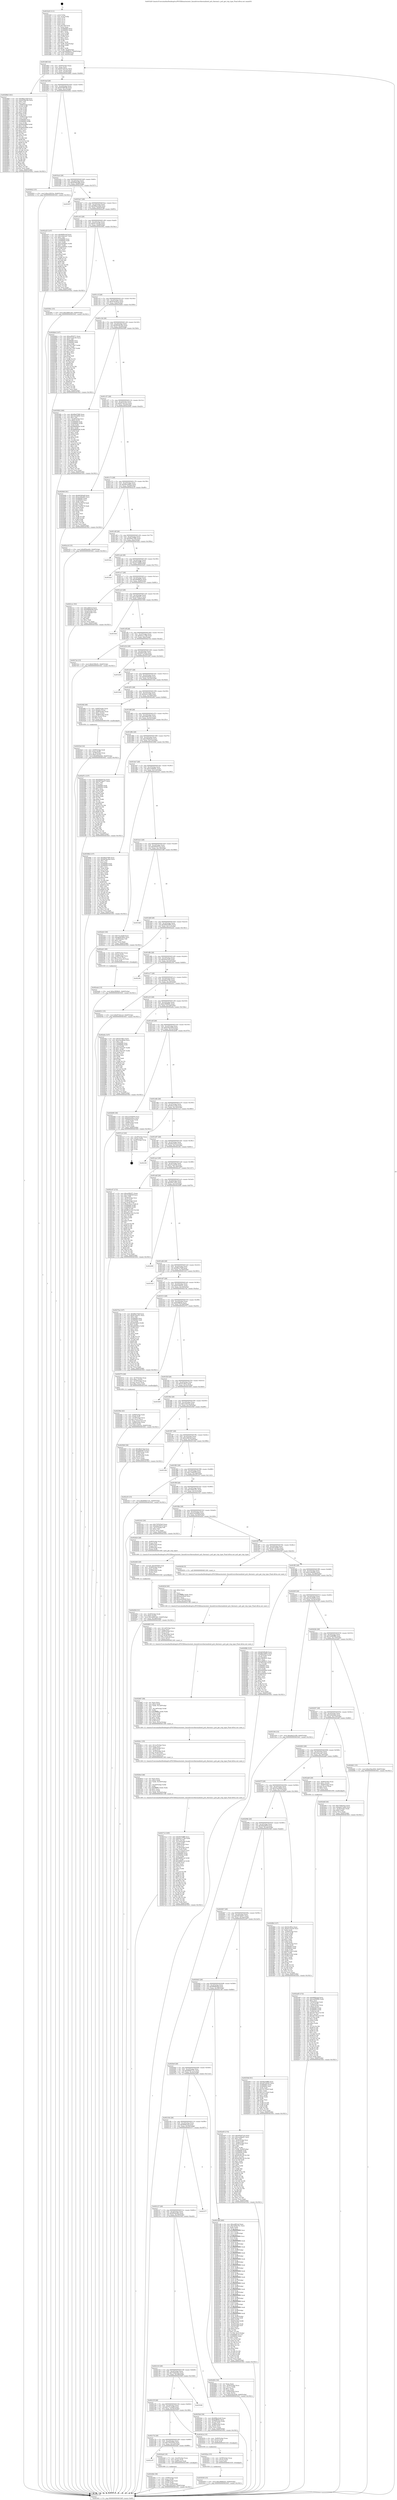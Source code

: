 digraph "0x401b20" {
  label = "0x401b20 (/mnt/c/Users/mathe/Desktop/tcc/POCII/binaries/extr_linuxdriversthermalintel_pch_thermal.c_pch_get_trip_type_Final-ollvm.out::main(0))"
  labelloc = "t"
  node[shape=record]

  Entry [label="",width=0.3,height=0.3,shape=circle,fillcolor=black,style=filled]
  "0x401b8f" [label="{
     0x401b8f [32]\l
     | [instrs]\l
     &nbsp;&nbsp;0x401b8f \<+6\>: mov -0xb0(%rbp),%eax\l
     &nbsp;&nbsp;0x401b95 \<+2\>: mov %eax,%ecx\l
     &nbsp;&nbsp;0x401b97 \<+6\>: sub $0x812e0c51,%ecx\l
     &nbsp;&nbsp;0x401b9d \<+6\>: mov %eax,-0xc4(%rbp)\l
     &nbsp;&nbsp;0x401ba3 \<+6\>: mov %ecx,-0xc8(%rbp)\l
     &nbsp;&nbsp;0x401ba9 \<+6\>: je 000000000040286d \<main+0xd4d\>\l
  }"]
  "0x40286d" [label="{
     0x40286d [181]\l
     | [instrs]\l
     &nbsp;&nbsp;0x40286d \<+5\>: mov $0xf6be74df,%eax\l
     &nbsp;&nbsp;0x402872 \<+5\>: mov $0x835f8166,%ecx\l
     &nbsp;&nbsp;0x402877 \<+2\>: mov $0x1,%dl\l
     &nbsp;&nbsp;0x402879 \<+2\>: xor %esi,%esi\l
     &nbsp;&nbsp;0x40287b \<+4\>: mov -0x68(%rbp),%rdi\l
     &nbsp;&nbsp;0x40287f \<+3\>: mov (%rdi),%r8d\l
     &nbsp;&nbsp;0x402882 \<+3\>: mov %esi,%r9d\l
     &nbsp;&nbsp;0x402885 \<+3\>: sub %r8d,%r9d\l
     &nbsp;&nbsp;0x402888 \<+3\>: mov %esi,%r8d\l
     &nbsp;&nbsp;0x40288b \<+4\>: sub $0x1,%r8d\l
     &nbsp;&nbsp;0x40288f \<+3\>: add %r8d,%r9d\l
     &nbsp;&nbsp;0x402892 \<+3\>: sub %r9d,%esi\l
     &nbsp;&nbsp;0x402895 \<+4\>: mov -0x68(%rbp),%rdi\l
     &nbsp;&nbsp;0x402899 \<+2\>: mov %esi,(%rdi)\l
     &nbsp;&nbsp;0x40289b \<+7\>: mov 0x406060,%esi\l
     &nbsp;&nbsp;0x4028a2 \<+8\>: mov 0x406064,%r8d\l
     &nbsp;&nbsp;0x4028aa \<+3\>: mov %esi,%r9d\l
     &nbsp;&nbsp;0x4028ad \<+7\>: sub $0xbb0edf9b,%r9d\l
     &nbsp;&nbsp;0x4028b4 \<+4\>: sub $0x1,%r9d\l
     &nbsp;&nbsp;0x4028b8 \<+7\>: add $0xbb0edf9b,%r9d\l
     &nbsp;&nbsp;0x4028bf \<+4\>: imul %r9d,%esi\l
     &nbsp;&nbsp;0x4028c3 \<+3\>: and $0x1,%esi\l
     &nbsp;&nbsp;0x4028c6 \<+3\>: cmp $0x0,%esi\l
     &nbsp;&nbsp;0x4028c9 \<+4\>: sete %r10b\l
     &nbsp;&nbsp;0x4028cd \<+4\>: cmp $0xa,%r8d\l
     &nbsp;&nbsp;0x4028d1 \<+4\>: setl %r11b\l
     &nbsp;&nbsp;0x4028d5 \<+3\>: mov %r10b,%bl\l
     &nbsp;&nbsp;0x4028d8 \<+3\>: xor $0xff,%bl\l
     &nbsp;&nbsp;0x4028db \<+3\>: mov %r11b,%r14b\l
     &nbsp;&nbsp;0x4028de \<+4\>: xor $0xff,%r14b\l
     &nbsp;&nbsp;0x4028e2 \<+3\>: xor $0x1,%dl\l
     &nbsp;&nbsp;0x4028e5 \<+3\>: mov %bl,%r15b\l
     &nbsp;&nbsp;0x4028e8 \<+4\>: and $0xff,%r15b\l
     &nbsp;&nbsp;0x4028ec \<+3\>: and %dl,%r10b\l
     &nbsp;&nbsp;0x4028ef \<+3\>: mov %r14b,%r12b\l
     &nbsp;&nbsp;0x4028f2 \<+4\>: and $0xff,%r12b\l
     &nbsp;&nbsp;0x4028f6 \<+3\>: and %dl,%r11b\l
     &nbsp;&nbsp;0x4028f9 \<+3\>: or %r10b,%r15b\l
     &nbsp;&nbsp;0x4028fc \<+3\>: or %r11b,%r12b\l
     &nbsp;&nbsp;0x4028ff \<+3\>: xor %r12b,%r15b\l
     &nbsp;&nbsp;0x402902 \<+3\>: or %r14b,%bl\l
     &nbsp;&nbsp;0x402905 \<+3\>: xor $0xff,%bl\l
     &nbsp;&nbsp;0x402908 \<+3\>: or $0x1,%dl\l
     &nbsp;&nbsp;0x40290b \<+2\>: and %dl,%bl\l
     &nbsp;&nbsp;0x40290d \<+3\>: or %bl,%r15b\l
     &nbsp;&nbsp;0x402910 \<+4\>: test $0x1,%r15b\l
     &nbsp;&nbsp;0x402914 \<+3\>: cmovne %ecx,%eax\l
     &nbsp;&nbsp;0x402917 \<+6\>: mov %eax,-0xb0(%rbp)\l
     &nbsp;&nbsp;0x40291d \<+5\>: jmp 0000000000403441 \<main+0x1921\>\l
  }"]
  "0x401baf" [label="{
     0x401baf [28]\l
     | [instrs]\l
     &nbsp;&nbsp;0x401baf \<+5\>: jmp 0000000000401bb4 \<main+0x94\>\l
     &nbsp;&nbsp;0x401bb4 \<+6\>: mov -0xc4(%rbp),%eax\l
     &nbsp;&nbsp;0x401bba \<+5\>: sub $0x835f8166,%eax\l
     &nbsp;&nbsp;0x401bbf \<+6\>: mov %eax,-0xcc(%rbp)\l
     &nbsp;&nbsp;0x401bc5 \<+6\>: je 0000000000402922 \<main+0xe02\>\l
  }"]
  Exit [label="",width=0.3,height=0.3,shape=circle,fillcolor=black,style=filled,peripheries=2]
  "0x402922" [label="{
     0x402922 [15]\l
     | [instrs]\l
     &nbsp;&nbsp;0x402922 \<+10\>: movl $0xc22910a,-0xb0(%rbp)\l
     &nbsp;&nbsp;0x40292c \<+5\>: jmp 0000000000403441 \<main+0x1921\>\l
  }"]
  "0x401bcb" [label="{
     0x401bcb [28]\l
     | [instrs]\l
     &nbsp;&nbsp;0x401bcb \<+5\>: jmp 0000000000401bd0 \<main+0xb0\>\l
     &nbsp;&nbsp;0x401bd0 \<+6\>: mov -0xc4(%rbp),%eax\l
     &nbsp;&nbsp;0x401bd6 \<+5\>: sub $0x8584e268,%eax\l
     &nbsp;&nbsp;0x401bdb \<+6\>: mov %eax,-0xd0(%rbp)\l
     &nbsp;&nbsp;0x401be1 \<+6\>: je 0000000000403057 \<main+0x1537\>\l
  }"]
  "0x403039" [label="{
     0x403039 [15]\l
     | [instrs]\l
     &nbsp;&nbsp;0x403039 \<+10\>: movl $0xc99d0a43,-0xb0(%rbp)\l
     &nbsp;&nbsp;0x403043 \<+5\>: jmp 0000000000403441 \<main+0x1921\>\l
  }"]
  "0x403057" [label="{
     0x403057\l
  }", style=dashed]
  "0x401be7" [label="{
     0x401be7 [28]\l
     | [instrs]\l
     &nbsp;&nbsp;0x401be7 \<+5\>: jmp 0000000000401bec \<main+0xcc\>\l
     &nbsp;&nbsp;0x401bec \<+6\>: mov -0xc4(%rbp),%eax\l
     &nbsp;&nbsp;0x401bf2 \<+5\>: sub $0x896a3a4d,%eax\l
     &nbsp;&nbsp;0x401bf7 \<+6\>: mov %eax,-0xd4(%rbp)\l
     &nbsp;&nbsp;0x401bfd \<+6\>: je 0000000000402a25 \<main+0xf05\>\l
  }"]
  "0x40302a" [label="{
     0x40302a [15]\l
     | [instrs]\l
     &nbsp;&nbsp;0x40302a \<+4\>: mov -0x58(%rbp),%rax\l
     &nbsp;&nbsp;0x40302e \<+3\>: mov (%rax),%rax\l
     &nbsp;&nbsp;0x403031 \<+3\>: mov %rax,%rdi\l
     &nbsp;&nbsp;0x403034 \<+5\>: call 0000000000401030 \<free@plt\>\l
     | [calls]\l
     &nbsp;&nbsp;0x401030 \{1\} (unknown)\l
  }"]
  "0x402a25" [label="{
     0x402a25 [147]\l
     | [instrs]\l
     &nbsp;&nbsp;0x402a25 \<+5\>: mov $0x6bfb2aef,%eax\l
     &nbsp;&nbsp;0x402a2a \<+5\>: mov $0x3c8a1ae7,%ecx\l
     &nbsp;&nbsp;0x402a2f \<+2\>: mov $0x1,%dl\l
     &nbsp;&nbsp;0x402a31 \<+7\>: mov 0x406060,%esi\l
     &nbsp;&nbsp;0x402a38 \<+7\>: mov 0x406064,%edi\l
     &nbsp;&nbsp;0x402a3f \<+3\>: mov %esi,%r8d\l
     &nbsp;&nbsp;0x402a42 \<+7\>: sub $0xaa494b01,%r8d\l
     &nbsp;&nbsp;0x402a49 \<+4\>: sub $0x1,%r8d\l
     &nbsp;&nbsp;0x402a4d \<+7\>: add $0xaa494b01,%r8d\l
     &nbsp;&nbsp;0x402a54 \<+4\>: imul %r8d,%esi\l
     &nbsp;&nbsp;0x402a58 \<+3\>: and $0x1,%esi\l
     &nbsp;&nbsp;0x402a5b \<+3\>: cmp $0x0,%esi\l
     &nbsp;&nbsp;0x402a5e \<+4\>: sete %r9b\l
     &nbsp;&nbsp;0x402a62 \<+3\>: cmp $0xa,%edi\l
     &nbsp;&nbsp;0x402a65 \<+4\>: setl %r10b\l
     &nbsp;&nbsp;0x402a69 \<+3\>: mov %r9b,%r11b\l
     &nbsp;&nbsp;0x402a6c \<+4\>: xor $0xff,%r11b\l
     &nbsp;&nbsp;0x402a70 \<+3\>: mov %r10b,%bl\l
     &nbsp;&nbsp;0x402a73 \<+3\>: xor $0xff,%bl\l
     &nbsp;&nbsp;0x402a76 \<+3\>: xor $0x1,%dl\l
     &nbsp;&nbsp;0x402a79 \<+3\>: mov %r11b,%r14b\l
     &nbsp;&nbsp;0x402a7c \<+4\>: and $0xff,%r14b\l
     &nbsp;&nbsp;0x402a80 \<+3\>: and %dl,%r9b\l
     &nbsp;&nbsp;0x402a83 \<+3\>: mov %bl,%r15b\l
     &nbsp;&nbsp;0x402a86 \<+4\>: and $0xff,%r15b\l
     &nbsp;&nbsp;0x402a8a \<+3\>: and %dl,%r10b\l
     &nbsp;&nbsp;0x402a8d \<+3\>: or %r9b,%r14b\l
     &nbsp;&nbsp;0x402a90 \<+3\>: or %r10b,%r15b\l
     &nbsp;&nbsp;0x402a93 \<+3\>: xor %r15b,%r14b\l
     &nbsp;&nbsp;0x402a96 \<+3\>: or %bl,%r11b\l
     &nbsp;&nbsp;0x402a99 \<+4\>: xor $0xff,%r11b\l
     &nbsp;&nbsp;0x402a9d \<+3\>: or $0x1,%dl\l
     &nbsp;&nbsp;0x402aa0 \<+3\>: and %dl,%r11b\l
     &nbsp;&nbsp;0x402aa3 \<+3\>: or %r11b,%r14b\l
     &nbsp;&nbsp;0x402aa6 \<+4\>: test $0x1,%r14b\l
     &nbsp;&nbsp;0x402aaa \<+3\>: cmovne %ecx,%eax\l
     &nbsp;&nbsp;0x402aad \<+6\>: mov %eax,-0xb0(%rbp)\l
     &nbsp;&nbsp;0x402ab3 \<+5\>: jmp 0000000000403441 \<main+0x1921\>\l
  }"]
  "0x401c03" [label="{
     0x401c03 [28]\l
     | [instrs]\l
     &nbsp;&nbsp;0x401c03 \<+5\>: jmp 0000000000401c08 \<main+0xe8\>\l
     &nbsp;&nbsp;0x401c08 \<+6\>: mov -0xc4(%rbp),%eax\l
     &nbsp;&nbsp;0x401c0e \<+5\>: sub $0x9133ecf4,%eax\l
     &nbsp;&nbsp;0x401c13 \<+6\>: mov %eax,-0xd8(%rbp)\l
     &nbsp;&nbsp;0x401c19 \<+6\>: je 000000000040300c \<main+0x14ec\>\l
  }"]
  "0x402eeb" [label="{
     0x402eeb [15]\l
     | [instrs]\l
     &nbsp;&nbsp;0x402eeb \<+10\>: movl $0xe3f096d1,-0xb0(%rbp)\l
     &nbsp;&nbsp;0x402ef5 \<+5\>: jmp 0000000000403441 \<main+0x1921\>\l
  }"]
  "0x40300c" [label="{
     0x40300c [15]\l
     | [instrs]\l
     &nbsp;&nbsp;0x40300c \<+10\>: movl $0xc8d912b3,-0xb0(%rbp)\l
     &nbsp;&nbsp;0x403016 \<+5\>: jmp 0000000000403441 \<main+0x1921\>\l
  }"]
  "0x401c1f" [label="{
     0x401c1f [28]\l
     | [instrs]\l
     &nbsp;&nbsp;0x401c1f \<+5\>: jmp 0000000000401c24 \<main+0x104\>\l
     &nbsp;&nbsp;0x401c24 \<+6\>: mov -0xc4(%rbp),%eax\l
     &nbsp;&nbsp;0x401c2a \<+5\>: sub $0x916c94ce,%eax\l
     &nbsp;&nbsp;0x401c2f \<+6\>: mov %eax,-0xdc(%rbp)\l
     &nbsp;&nbsp;0x401c35 \<+6\>: je 0000000000402bb4 \<main+0x1094\>\l
  }"]
  "0x402d5d" [label="{
     0x402d5d [31]\l
     | [instrs]\l
     &nbsp;&nbsp;0x402d5d \<+4\>: mov -0x40(%rbp),%rdx\l
     &nbsp;&nbsp;0x402d61 \<+6\>: movl $0x0,(%rdx)\l
     &nbsp;&nbsp;0x402d67 \<+10\>: movl $0xc8d912b3,-0xb0(%rbp)\l
     &nbsp;&nbsp;0x402d71 \<+6\>: mov %eax,-0x1b8(%rbp)\l
     &nbsp;&nbsp;0x402d77 \<+5\>: jmp 0000000000403441 \<main+0x1921\>\l
  }"]
  "0x402bb4" [label="{
     0x402bb4 [147]\l
     | [instrs]\l
     &nbsp;&nbsp;0x402bb4 \<+5\>: mov $0xacf82071,%eax\l
     &nbsp;&nbsp;0x402bb9 \<+5\>: mov $0xe7ead150,%ecx\l
     &nbsp;&nbsp;0x402bbe \<+2\>: mov $0x1,%dl\l
     &nbsp;&nbsp;0x402bc0 \<+7\>: mov 0x406060,%esi\l
     &nbsp;&nbsp;0x402bc7 \<+7\>: mov 0x406064,%edi\l
     &nbsp;&nbsp;0x402bce \<+3\>: mov %esi,%r8d\l
     &nbsp;&nbsp;0x402bd1 \<+7\>: add $0x7fa17647,%r8d\l
     &nbsp;&nbsp;0x402bd8 \<+4\>: sub $0x1,%r8d\l
     &nbsp;&nbsp;0x402bdc \<+7\>: sub $0x7fa17647,%r8d\l
     &nbsp;&nbsp;0x402be3 \<+4\>: imul %r8d,%esi\l
     &nbsp;&nbsp;0x402be7 \<+3\>: and $0x1,%esi\l
     &nbsp;&nbsp;0x402bea \<+3\>: cmp $0x0,%esi\l
     &nbsp;&nbsp;0x402bed \<+4\>: sete %r9b\l
     &nbsp;&nbsp;0x402bf1 \<+3\>: cmp $0xa,%edi\l
     &nbsp;&nbsp;0x402bf4 \<+4\>: setl %r10b\l
     &nbsp;&nbsp;0x402bf8 \<+3\>: mov %r9b,%r11b\l
     &nbsp;&nbsp;0x402bfb \<+4\>: xor $0xff,%r11b\l
     &nbsp;&nbsp;0x402bff \<+3\>: mov %r10b,%bl\l
     &nbsp;&nbsp;0x402c02 \<+3\>: xor $0xff,%bl\l
     &nbsp;&nbsp;0x402c05 \<+3\>: xor $0x0,%dl\l
     &nbsp;&nbsp;0x402c08 \<+3\>: mov %r11b,%r14b\l
     &nbsp;&nbsp;0x402c0b \<+4\>: and $0x0,%r14b\l
     &nbsp;&nbsp;0x402c0f \<+3\>: and %dl,%r9b\l
     &nbsp;&nbsp;0x402c12 \<+3\>: mov %bl,%r15b\l
     &nbsp;&nbsp;0x402c15 \<+4\>: and $0x0,%r15b\l
     &nbsp;&nbsp;0x402c19 \<+3\>: and %dl,%r10b\l
     &nbsp;&nbsp;0x402c1c \<+3\>: or %r9b,%r14b\l
     &nbsp;&nbsp;0x402c1f \<+3\>: or %r10b,%r15b\l
     &nbsp;&nbsp;0x402c22 \<+3\>: xor %r15b,%r14b\l
     &nbsp;&nbsp;0x402c25 \<+3\>: or %bl,%r11b\l
     &nbsp;&nbsp;0x402c28 \<+4\>: xor $0xff,%r11b\l
     &nbsp;&nbsp;0x402c2c \<+3\>: or $0x0,%dl\l
     &nbsp;&nbsp;0x402c2f \<+3\>: and %dl,%r11b\l
     &nbsp;&nbsp;0x402c32 \<+3\>: or %r11b,%r14b\l
     &nbsp;&nbsp;0x402c35 \<+4\>: test $0x1,%r14b\l
     &nbsp;&nbsp;0x402c39 \<+3\>: cmovne %ecx,%eax\l
     &nbsp;&nbsp;0x402c3c \<+6\>: mov %eax,-0xb0(%rbp)\l
     &nbsp;&nbsp;0x402c42 \<+5\>: jmp 0000000000403441 \<main+0x1921\>\l
  }"]
  "0x401c3b" [label="{
     0x401c3b [28]\l
     | [instrs]\l
     &nbsp;&nbsp;0x401c3b \<+5\>: jmp 0000000000401c40 \<main+0x120\>\l
     &nbsp;&nbsp;0x401c40 \<+6\>: mov -0xc4(%rbp),%eax\l
     &nbsp;&nbsp;0x401c46 \<+5\>: sub $0x9639e3b4,%eax\l
     &nbsp;&nbsp;0x401c4b \<+6\>: mov %eax,-0xe0(%rbp)\l
     &nbsp;&nbsp;0x401c51 \<+6\>: je 00000000004030f4 \<main+0x15d4\>\l
  }"]
  "0x402d40" [label="{
     0x402d40 [29]\l
     | [instrs]\l
     &nbsp;&nbsp;0x402d40 \<+10\>: movabs $0x4040b6,%rdi\l
     &nbsp;&nbsp;0x402d4a \<+4\>: mov -0x48(%rbp),%rdx\l
     &nbsp;&nbsp;0x402d4e \<+2\>: mov %eax,(%rdx)\l
     &nbsp;&nbsp;0x402d50 \<+4\>: mov -0x48(%rbp),%rdx\l
     &nbsp;&nbsp;0x402d54 \<+2\>: mov (%rdx),%esi\l
     &nbsp;&nbsp;0x402d56 \<+2\>: mov $0x0,%al\l
     &nbsp;&nbsp;0x402d58 \<+5\>: call 0000000000401040 \<printf@plt\>\l
     | [calls]\l
     &nbsp;&nbsp;0x401040 \{1\} (unknown)\l
  }"]
  "0x4030f4" [label="{
     0x4030f4 [160]\l
     | [instrs]\l
     &nbsp;&nbsp;0x4030f4 \<+5\>: mov $0x99e076f6,%eax\l
     &nbsp;&nbsp;0x4030f9 \<+5\>: mov $0x342360f2,%ecx\l
     &nbsp;&nbsp;0x4030fe \<+2\>: mov $0x1,%dl\l
     &nbsp;&nbsp;0x403100 \<+7\>: mov -0xa8(%rbp),%rsi\l
     &nbsp;&nbsp;0x403107 \<+6\>: movl $0x0,(%rsi)\l
     &nbsp;&nbsp;0x40310d \<+7\>: mov 0x406060,%edi\l
     &nbsp;&nbsp;0x403114 \<+8\>: mov 0x406064,%r8d\l
     &nbsp;&nbsp;0x40311c \<+3\>: mov %edi,%r9d\l
     &nbsp;&nbsp;0x40311f \<+7\>: add $0x6d6d9e92,%r9d\l
     &nbsp;&nbsp;0x403126 \<+4\>: sub $0x1,%r9d\l
     &nbsp;&nbsp;0x40312a \<+7\>: sub $0x6d6d9e92,%r9d\l
     &nbsp;&nbsp;0x403131 \<+4\>: imul %r9d,%edi\l
     &nbsp;&nbsp;0x403135 \<+3\>: and $0x1,%edi\l
     &nbsp;&nbsp;0x403138 \<+3\>: cmp $0x0,%edi\l
     &nbsp;&nbsp;0x40313b \<+4\>: sete %r10b\l
     &nbsp;&nbsp;0x40313f \<+4\>: cmp $0xa,%r8d\l
     &nbsp;&nbsp;0x403143 \<+4\>: setl %r11b\l
     &nbsp;&nbsp;0x403147 \<+3\>: mov %r10b,%bl\l
     &nbsp;&nbsp;0x40314a \<+3\>: xor $0xff,%bl\l
     &nbsp;&nbsp;0x40314d \<+3\>: mov %r11b,%r14b\l
     &nbsp;&nbsp;0x403150 \<+4\>: xor $0xff,%r14b\l
     &nbsp;&nbsp;0x403154 \<+3\>: xor $0x1,%dl\l
     &nbsp;&nbsp;0x403157 \<+3\>: mov %bl,%r15b\l
     &nbsp;&nbsp;0x40315a \<+4\>: and $0xff,%r15b\l
     &nbsp;&nbsp;0x40315e \<+3\>: and %dl,%r10b\l
     &nbsp;&nbsp;0x403161 \<+3\>: mov %r14b,%r12b\l
     &nbsp;&nbsp;0x403164 \<+4\>: and $0xff,%r12b\l
     &nbsp;&nbsp;0x403168 \<+3\>: and %dl,%r11b\l
     &nbsp;&nbsp;0x40316b \<+3\>: or %r10b,%r15b\l
     &nbsp;&nbsp;0x40316e \<+3\>: or %r11b,%r12b\l
     &nbsp;&nbsp;0x403171 \<+3\>: xor %r12b,%r15b\l
     &nbsp;&nbsp;0x403174 \<+3\>: or %r14b,%bl\l
     &nbsp;&nbsp;0x403177 \<+3\>: xor $0xff,%bl\l
     &nbsp;&nbsp;0x40317a \<+3\>: or $0x1,%dl\l
     &nbsp;&nbsp;0x40317d \<+2\>: and %dl,%bl\l
     &nbsp;&nbsp;0x40317f \<+3\>: or %bl,%r15b\l
     &nbsp;&nbsp;0x403182 \<+4\>: test $0x1,%r15b\l
     &nbsp;&nbsp;0x403186 \<+3\>: cmovne %ecx,%eax\l
     &nbsp;&nbsp;0x403189 \<+6\>: mov %eax,-0xb0(%rbp)\l
     &nbsp;&nbsp;0x40318f \<+5\>: jmp 0000000000403441 \<main+0x1921\>\l
  }"]
  "0x401c57" [label="{
     0x401c57 [28]\l
     | [instrs]\l
     &nbsp;&nbsp;0x401c57 \<+5\>: jmp 0000000000401c5c \<main+0x13c\>\l
     &nbsp;&nbsp;0x401c5c \<+6\>: mov -0xc4(%rbp),%eax\l
     &nbsp;&nbsp;0x401c62 \<+5\>: sub $0x9724cca3,%eax\l
     &nbsp;&nbsp;0x401c67 \<+6\>: mov %eax,-0xe4(%rbp)\l
     &nbsp;&nbsp;0x401c6d \<+6\>: je 0000000000402940 \<main+0xe20\>\l
  }"]
  "0x402ad5" [label="{
     0x402ad5 [172]\l
     | [instrs]\l
     &nbsp;&nbsp;0x402ad5 \<+5\>: mov $0x6bfb2aef,%ecx\l
     &nbsp;&nbsp;0x402ada \<+5\>: mov $0x3a990f99,%edx\l
     &nbsp;&nbsp;0x402adf \<+3\>: mov $0x1,%sil\l
     &nbsp;&nbsp;0x402ae2 \<+4\>: mov -0x58(%rbp),%rdi\l
     &nbsp;&nbsp;0x402ae6 \<+3\>: mov %rax,(%rdi)\l
     &nbsp;&nbsp;0x402ae9 \<+4\>: mov -0x50(%rbp),%rax\l
     &nbsp;&nbsp;0x402aed \<+6\>: movl $0x0,(%rax)\l
     &nbsp;&nbsp;0x402af3 \<+8\>: mov 0x406060,%r8d\l
     &nbsp;&nbsp;0x402afb \<+8\>: mov 0x406064,%r9d\l
     &nbsp;&nbsp;0x402b03 \<+3\>: mov %r8d,%r10d\l
     &nbsp;&nbsp;0x402b06 \<+7\>: add $0x2d77814,%r10d\l
     &nbsp;&nbsp;0x402b0d \<+4\>: sub $0x1,%r10d\l
     &nbsp;&nbsp;0x402b11 \<+7\>: sub $0x2d77814,%r10d\l
     &nbsp;&nbsp;0x402b18 \<+4\>: imul %r10d,%r8d\l
     &nbsp;&nbsp;0x402b1c \<+4\>: and $0x1,%r8d\l
     &nbsp;&nbsp;0x402b20 \<+4\>: cmp $0x0,%r8d\l
     &nbsp;&nbsp;0x402b24 \<+4\>: sete %r11b\l
     &nbsp;&nbsp;0x402b28 \<+4\>: cmp $0xa,%r9d\l
     &nbsp;&nbsp;0x402b2c \<+3\>: setl %bl\l
     &nbsp;&nbsp;0x402b2f \<+3\>: mov %r11b,%r14b\l
     &nbsp;&nbsp;0x402b32 \<+4\>: xor $0xff,%r14b\l
     &nbsp;&nbsp;0x402b36 \<+3\>: mov %bl,%r15b\l
     &nbsp;&nbsp;0x402b39 \<+4\>: xor $0xff,%r15b\l
     &nbsp;&nbsp;0x402b3d \<+4\>: xor $0x1,%sil\l
     &nbsp;&nbsp;0x402b41 \<+3\>: mov %r14b,%r12b\l
     &nbsp;&nbsp;0x402b44 \<+4\>: and $0xff,%r12b\l
     &nbsp;&nbsp;0x402b48 \<+3\>: and %sil,%r11b\l
     &nbsp;&nbsp;0x402b4b \<+3\>: mov %r15b,%r13b\l
     &nbsp;&nbsp;0x402b4e \<+4\>: and $0xff,%r13b\l
     &nbsp;&nbsp;0x402b52 \<+3\>: and %sil,%bl\l
     &nbsp;&nbsp;0x402b55 \<+3\>: or %r11b,%r12b\l
     &nbsp;&nbsp;0x402b58 \<+3\>: or %bl,%r13b\l
     &nbsp;&nbsp;0x402b5b \<+3\>: xor %r13b,%r12b\l
     &nbsp;&nbsp;0x402b5e \<+3\>: or %r15b,%r14b\l
     &nbsp;&nbsp;0x402b61 \<+4\>: xor $0xff,%r14b\l
     &nbsp;&nbsp;0x402b65 \<+4\>: or $0x1,%sil\l
     &nbsp;&nbsp;0x402b69 \<+3\>: and %sil,%r14b\l
     &nbsp;&nbsp;0x402b6c \<+3\>: or %r14b,%r12b\l
     &nbsp;&nbsp;0x402b6f \<+4\>: test $0x1,%r12b\l
     &nbsp;&nbsp;0x402b73 \<+3\>: cmovne %edx,%ecx\l
     &nbsp;&nbsp;0x402b76 \<+6\>: mov %ecx,-0xb0(%rbp)\l
     &nbsp;&nbsp;0x402b7c \<+5\>: jmp 0000000000403441 \<main+0x1921\>\l
  }"]
  "0x402940" [label="{
     0x402940 [91]\l
     | [instrs]\l
     &nbsp;&nbsp;0x402940 \<+5\>: mov $0xbb5d0afd,%eax\l
     &nbsp;&nbsp;0x402945 \<+5\>: mov $0x2c49edd2,%ecx\l
     &nbsp;&nbsp;0x40294a \<+7\>: mov 0x406060,%edx\l
     &nbsp;&nbsp;0x402951 \<+7\>: mov 0x406064,%esi\l
     &nbsp;&nbsp;0x402958 \<+2\>: mov %edx,%edi\l
     &nbsp;&nbsp;0x40295a \<+6\>: sub $0x73a29276,%edi\l
     &nbsp;&nbsp;0x402960 \<+3\>: sub $0x1,%edi\l
     &nbsp;&nbsp;0x402963 \<+6\>: add $0x73a29276,%edi\l
     &nbsp;&nbsp;0x402969 \<+3\>: imul %edi,%edx\l
     &nbsp;&nbsp;0x40296c \<+3\>: and $0x1,%edx\l
     &nbsp;&nbsp;0x40296f \<+3\>: cmp $0x0,%edx\l
     &nbsp;&nbsp;0x402972 \<+4\>: sete %r8b\l
     &nbsp;&nbsp;0x402976 \<+3\>: cmp $0xa,%esi\l
     &nbsp;&nbsp;0x402979 \<+4\>: setl %r9b\l
     &nbsp;&nbsp;0x40297d \<+3\>: mov %r8b,%r10b\l
     &nbsp;&nbsp;0x402980 \<+3\>: and %r9b,%r10b\l
     &nbsp;&nbsp;0x402983 \<+3\>: xor %r9b,%r8b\l
     &nbsp;&nbsp;0x402986 \<+3\>: or %r8b,%r10b\l
     &nbsp;&nbsp;0x402989 \<+4\>: test $0x1,%r10b\l
     &nbsp;&nbsp;0x40298d \<+3\>: cmovne %ecx,%eax\l
     &nbsp;&nbsp;0x402990 \<+6\>: mov %eax,-0xb0(%rbp)\l
     &nbsp;&nbsp;0x402996 \<+5\>: jmp 0000000000403441 \<main+0x1921\>\l
  }"]
  "0x401c73" [label="{
     0x401c73 [28]\l
     | [instrs]\l
     &nbsp;&nbsp;0x401c73 \<+5\>: jmp 0000000000401c78 \<main+0x158\>\l
     &nbsp;&nbsp;0x401c78 \<+6\>: mov -0xc4(%rbp),%eax\l
     &nbsp;&nbsp;0x401c7e \<+5\>: sub $0x99c2dd03,%eax\l
     &nbsp;&nbsp;0x401c83 \<+6\>: mov %eax,-0xe8(%rbp)\l
     &nbsp;&nbsp;0x401c89 \<+6\>: je 0000000000402a16 \<main+0xef6\>\l
  }"]
  "0x402712" [label="{
     0x402712 [185]\l
     | [instrs]\l
     &nbsp;&nbsp;0x402712 \<+5\>: mov $0x9d16dff6,%ecx\l
     &nbsp;&nbsp;0x402717 \<+5\>: mov $0xb2cc178d,%edx\l
     &nbsp;&nbsp;0x40271c \<+3\>: mov $0x1,%r10b\l
     &nbsp;&nbsp;0x40271f \<+7\>: mov -0x1b4(%rbp),%r8d\l
     &nbsp;&nbsp;0x402726 \<+4\>: imul %eax,%r8d\l
     &nbsp;&nbsp;0x40272a \<+4\>: mov -0x80(%rbp),%rsi\l
     &nbsp;&nbsp;0x40272e \<+3\>: mov (%rsi),%rsi\l
     &nbsp;&nbsp;0x402731 \<+4\>: mov -0x78(%rbp),%rdi\l
     &nbsp;&nbsp;0x402735 \<+3\>: movslq (%rdi),%rdi\l
     &nbsp;&nbsp;0x402738 \<+4\>: mov (%rsi,%rdi,8),%rsi\l
     &nbsp;&nbsp;0x40273c \<+4\>: mov %r8d,0x8(%rsi)\l
     &nbsp;&nbsp;0x402740 \<+7\>: mov 0x406060,%eax\l
     &nbsp;&nbsp;0x402747 \<+8\>: mov 0x406064,%r8d\l
     &nbsp;&nbsp;0x40274f \<+3\>: mov %eax,%r9d\l
     &nbsp;&nbsp;0x402752 \<+7\>: sub $0x488fd1a4,%r9d\l
     &nbsp;&nbsp;0x402759 \<+4\>: sub $0x1,%r9d\l
     &nbsp;&nbsp;0x40275d \<+7\>: add $0x488fd1a4,%r9d\l
     &nbsp;&nbsp;0x402764 \<+4\>: imul %r9d,%eax\l
     &nbsp;&nbsp;0x402768 \<+3\>: and $0x1,%eax\l
     &nbsp;&nbsp;0x40276b \<+3\>: cmp $0x0,%eax\l
     &nbsp;&nbsp;0x40276e \<+4\>: sete %r11b\l
     &nbsp;&nbsp;0x402772 \<+4\>: cmp $0xa,%r8d\l
     &nbsp;&nbsp;0x402776 \<+3\>: setl %bl\l
     &nbsp;&nbsp;0x402779 \<+3\>: mov %r11b,%r14b\l
     &nbsp;&nbsp;0x40277c \<+4\>: xor $0xff,%r14b\l
     &nbsp;&nbsp;0x402780 \<+3\>: mov %bl,%r15b\l
     &nbsp;&nbsp;0x402783 \<+4\>: xor $0xff,%r15b\l
     &nbsp;&nbsp;0x402787 \<+4\>: xor $0x1,%r10b\l
     &nbsp;&nbsp;0x40278b \<+3\>: mov %r14b,%r12b\l
     &nbsp;&nbsp;0x40278e \<+4\>: and $0xff,%r12b\l
     &nbsp;&nbsp;0x402792 \<+3\>: and %r10b,%r11b\l
     &nbsp;&nbsp;0x402795 \<+3\>: mov %r15b,%r13b\l
     &nbsp;&nbsp;0x402798 \<+4\>: and $0xff,%r13b\l
     &nbsp;&nbsp;0x40279c \<+3\>: and %r10b,%bl\l
     &nbsp;&nbsp;0x40279f \<+3\>: or %r11b,%r12b\l
     &nbsp;&nbsp;0x4027a2 \<+3\>: or %bl,%r13b\l
     &nbsp;&nbsp;0x4027a5 \<+3\>: xor %r13b,%r12b\l
     &nbsp;&nbsp;0x4027a8 \<+3\>: or %r15b,%r14b\l
     &nbsp;&nbsp;0x4027ab \<+4\>: xor $0xff,%r14b\l
     &nbsp;&nbsp;0x4027af \<+4\>: or $0x1,%r10b\l
     &nbsp;&nbsp;0x4027b3 \<+3\>: and %r10b,%r14b\l
     &nbsp;&nbsp;0x4027b6 \<+3\>: or %r14b,%r12b\l
     &nbsp;&nbsp;0x4027b9 \<+4\>: test $0x1,%r12b\l
     &nbsp;&nbsp;0x4027bd \<+3\>: cmovne %edx,%ecx\l
     &nbsp;&nbsp;0x4027c0 \<+6\>: mov %ecx,-0xb0(%rbp)\l
     &nbsp;&nbsp;0x4027c6 \<+5\>: jmp 0000000000403441 \<main+0x1921\>\l
  }"]
  "0x402a16" [label="{
     0x402a16 [15]\l
     | [instrs]\l
     &nbsp;&nbsp;0x402a16 \<+10\>: movl $0x6f5da4d2,-0xb0(%rbp)\l
     &nbsp;&nbsp;0x402a20 \<+5\>: jmp 0000000000403441 \<main+0x1921\>\l
  }"]
  "0x401c8f" [label="{
     0x401c8f [28]\l
     | [instrs]\l
     &nbsp;&nbsp;0x401c8f \<+5\>: jmp 0000000000401c94 \<main+0x174\>\l
     &nbsp;&nbsp;0x401c94 \<+6\>: mov -0xc4(%rbp),%eax\l
     &nbsp;&nbsp;0x401c9a \<+5\>: sub $0x99e076f6,%eax\l
     &nbsp;&nbsp;0x401c9f \<+6\>: mov %eax,-0xec(%rbp)\l
     &nbsp;&nbsp;0x401ca5 \<+6\>: je 000000000040342a \<main+0x190a\>\l
  }"]
  "0x4026e4" [label="{
     0x4026e4 [46]\l
     | [instrs]\l
     &nbsp;&nbsp;0x4026e4 \<+2\>: xor %ecx,%ecx\l
     &nbsp;&nbsp;0x4026e6 \<+5\>: mov $0x2,%edx\l
     &nbsp;&nbsp;0x4026eb \<+6\>: mov %edx,-0x1b0(%rbp)\l
     &nbsp;&nbsp;0x4026f1 \<+1\>: cltd\l
     &nbsp;&nbsp;0x4026f2 \<+7\>: mov -0x1b0(%rbp),%r8d\l
     &nbsp;&nbsp;0x4026f9 \<+3\>: idiv %r8d\l
     &nbsp;&nbsp;0x4026fc \<+6\>: imul $0xfffffffe,%edx,%edx\l
     &nbsp;&nbsp;0x402702 \<+3\>: sub $0x1,%ecx\l
     &nbsp;&nbsp;0x402705 \<+2\>: sub %ecx,%edx\l
     &nbsp;&nbsp;0x402707 \<+6\>: mov %edx,-0x1b4(%rbp)\l
     &nbsp;&nbsp;0x40270d \<+5\>: call 0000000000401160 \<next_i\>\l
     | [calls]\l
     &nbsp;&nbsp;0x401160 \{1\} (/mnt/c/Users/mathe/Desktop/tcc/POCII/binaries/extr_linuxdriversthermalintel_pch_thermal.c_pch_get_trip_type_Final-ollvm.out::next_i)\l
  }"]
  "0x40342a" [label="{
     0x40342a\l
  }", style=dashed]
  "0x401cab" [label="{
     0x401cab [28]\l
     | [instrs]\l
     &nbsp;&nbsp;0x401cab \<+5\>: jmp 0000000000401cb0 \<main+0x190\>\l
     &nbsp;&nbsp;0x401cb0 \<+6\>: mov -0xc4(%rbp),%eax\l
     &nbsp;&nbsp;0x401cb6 \<+5\>: sub $0x9d16dff6,%eax\l
     &nbsp;&nbsp;0x401cbb \<+6\>: mov %eax,-0xf0(%rbp)\l
     &nbsp;&nbsp;0x401cc1 \<+6\>: je 0000000000403221 \<main+0x1701\>\l
  }"]
  "0x4026c1" [label="{
     0x4026c1 [35]\l
     | [instrs]\l
     &nbsp;&nbsp;0x4026c1 \<+6\>: mov -0x1ac(%rbp),%ecx\l
     &nbsp;&nbsp;0x4026c7 \<+3\>: imul %eax,%ecx\l
     &nbsp;&nbsp;0x4026ca \<+4\>: mov -0x80(%rbp),%rsi\l
     &nbsp;&nbsp;0x4026ce \<+3\>: mov (%rsi),%rsi\l
     &nbsp;&nbsp;0x4026d1 \<+4\>: mov -0x78(%rbp),%rdi\l
     &nbsp;&nbsp;0x4026d5 \<+3\>: movslq (%rdi),%rdi\l
     &nbsp;&nbsp;0x4026d8 \<+4\>: mov (%rsi,%rdi,8),%rsi\l
     &nbsp;&nbsp;0x4026dc \<+3\>: mov %ecx,0x4(%rsi)\l
     &nbsp;&nbsp;0x4026df \<+5\>: call 0000000000401160 \<next_i\>\l
     | [calls]\l
     &nbsp;&nbsp;0x401160 \{1\} (/mnt/c/Users/mathe/Desktop/tcc/POCII/binaries/extr_linuxdriversthermalintel_pch_thermal.c_pch_get_trip_type_Final-ollvm.out::next_i)\l
  }"]
  "0x403221" [label="{
     0x403221\l
  }", style=dashed]
  "0x401cc7" [label="{
     0x401cc7 [28]\l
     | [instrs]\l
     &nbsp;&nbsp;0x401cc7 \<+5\>: jmp 0000000000401ccc \<main+0x1ac\>\l
     &nbsp;&nbsp;0x401ccc \<+6\>: mov -0xc4(%rbp),%eax\l
     &nbsp;&nbsp;0x401cd2 \<+5\>: sub $0xa6bf863e,%eax\l
     &nbsp;&nbsp;0x401cd7 \<+6\>: mov %eax,-0xf4(%rbp)\l
     &nbsp;&nbsp;0x401cdd \<+6\>: je 00000000004021a1 \<main+0x681\>\l
  }"]
  "0x402687" [label="{
     0x402687 [58]\l
     | [instrs]\l
     &nbsp;&nbsp;0x402687 \<+2\>: xor %ecx,%ecx\l
     &nbsp;&nbsp;0x402689 \<+5\>: mov $0x2,%edx\l
     &nbsp;&nbsp;0x40268e \<+6\>: mov %edx,-0x1a8(%rbp)\l
     &nbsp;&nbsp;0x402694 \<+1\>: cltd\l
     &nbsp;&nbsp;0x402695 \<+7\>: mov -0x1a8(%rbp),%r8d\l
     &nbsp;&nbsp;0x40269c \<+3\>: idiv %r8d\l
     &nbsp;&nbsp;0x40269f \<+6\>: imul $0xfffffffe,%edx,%edx\l
     &nbsp;&nbsp;0x4026a5 \<+3\>: mov %ecx,%r9d\l
     &nbsp;&nbsp;0x4026a8 \<+3\>: sub %edx,%r9d\l
     &nbsp;&nbsp;0x4026ab \<+2\>: mov %ecx,%edx\l
     &nbsp;&nbsp;0x4026ad \<+3\>: sub $0x1,%edx\l
     &nbsp;&nbsp;0x4026b0 \<+3\>: add %edx,%r9d\l
     &nbsp;&nbsp;0x4026b3 \<+3\>: sub %r9d,%ecx\l
     &nbsp;&nbsp;0x4026b6 \<+6\>: mov %ecx,-0x1ac(%rbp)\l
     &nbsp;&nbsp;0x4026bc \<+5\>: call 0000000000401160 \<next_i\>\l
     | [calls]\l
     &nbsp;&nbsp;0x401160 \{1\} (/mnt/c/Users/mathe/Desktop/tcc/POCII/binaries/extr_linuxdriversthermalintel_pch_thermal.c_pch_get_trip_type_Final-ollvm.out::next_i)\l
  }"]
  "0x4021a1" [label="{
     0x4021a1 [53]\l
     | [instrs]\l
     &nbsp;&nbsp;0x4021a1 \<+5\>: mov $0xce863cd,%eax\l
     &nbsp;&nbsp;0x4021a6 \<+5\>: mov $0x6889b4df,%ecx\l
     &nbsp;&nbsp;0x4021ab \<+6\>: mov -0xaa(%rbp),%dl\l
     &nbsp;&nbsp;0x4021b1 \<+7\>: mov -0xa9(%rbp),%sil\l
     &nbsp;&nbsp;0x4021b8 \<+3\>: mov %dl,%dil\l
     &nbsp;&nbsp;0x4021bb \<+3\>: and %sil,%dil\l
     &nbsp;&nbsp;0x4021be \<+3\>: xor %sil,%dl\l
     &nbsp;&nbsp;0x4021c1 \<+3\>: or %dl,%dil\l
     &nbsp;&nbsp;0x4021c4 \<+4\>: test $0x1,%dil\l
     &nbsp;&nbsp;0x4021c8 \<+3\>: cmovne %ecx,%eax\l
     &nbsp;&nbsp;0x4021cb \<+6\>: mov %eax,-0xb0(%rbp)\l
     &nbsp;&nbsp;0x4021d1 \<+5\>: jmp 0000000000403441 \<main+0x1921\>\l
  }"]
  "0x401ce3" [label="{
     0x401ce3 [28]\l
     | [instrs]\l
     &nbsp;&nbsp;0x401ce3 \<+5\>: jmp 0000000000401ce8 \<main+0x1c8\>\l
     &nbsp;&nbsp;0x401ce8 \<+6\>: mov -0xc4(%rbp),%eax\l
     &nbsp;&nbsp;0x401cee \<+5\>: sub $0xacf82071,%eax\l
     &nbsp;&nbsp;0x401cf3 \<+6\>: mov %eax,-0xf8(%rbp)\l
     &nbsp;&nbsp;0x401cf9 \<+6\>: je 00000000004033b4 \<main+0x1894\>\l
  }"]
  "0x403441" [label="{
     0x403441 [5]\l
     | [instrs]\l
     &nbsp;&nbsp;0x403441 \<+5\>: jmp 0000000000401b8f \<main+0x6f\>\l
  }"]
  "0x401b20" [label="{
     0x401b20 [111]\l
     | [instrs]\l
     &nbsp;&nbsp;0x401b20 \<+1\>: push %rbp\l
     &nbsp;&nbsp;0x401b21 \<+3\>: mov %rsp,%rbp\l
     &nbsp;&nbsp;0x401b24 \<+2\>: push %r15\l
     &nbsp;&nbsp;0x401b26 \<+2\>: push %r14\l
     &nbsp;&nbsp;0x401b28 \<+2\>: push %r13\l
     &nbsp;&nbsp;0x401b2a \<+2\>: push %r12\l
     &nbsp;&nbsp;0x401b2c \<+1\>: push %rbx\l
     &nbsp;&nbsp;0x401b2d \<+7\>: sub $0x1b8,%rsp\l
     &nbsp;&nbsp;0x401b34 \<+2\>: xor %eax,%eax\l
     &nbsp;&nbsp;0x401b36 \<+7\>: mov 0x406060,%ecx\l
     &nbsp;&nbsp;0x401b3d \<+7\>: mov 0x406064,%edx\l
     &nbsp;&nbsp;0x401b44 \<+3\>: sub $0x1,%eax\l
     &nbsp;&nbsp;0x401b47 \<+3\>: mov %ecx,%r8d\l
     &nbsp;&nbsp;0x401b4a \<+3\>: add %eax,%r8d\l
     &nbsp;&nbsp;0x401b4d \<+4\>: imul %r8d,%ecx\l
     &nbsp;&nbsp;0x401b51 \<+3\>: and $0x1,%ecx\l
     &nbsp;&nbsp;0x401b54 \<+3\>: cmp $0x0,%ecx\l
     &nbsp;&nbsp;0x401b57 \<+4\>: sete %r9b\l
     &nbsp;&nbsp;0x401b5b \<+4\>: and $0x1,%r9b\l
     &nbsp;&nbsp;0x401b5f \<+7\>: mov %r9b,-0xaa(%rbp)\l
     &nbsp;&nbsp;0x401b66 \<+3\>: cmp $0xa,%edx\l
     &nbsp;&nbsp;0x401b69 \<+4\>: setl %r9b\l
     &nbsp;&nbsp;0x401b6d \<+4\>: and $0x1,%r9b\l
     &nbsp;&nbsp;0x401b71 \<+7\>: mov %r9b,-0xa9(%rbp)\l
     &nbsp;&nbsp;0x401b78 \<+10\>: movl $0xa6bf863e,-0xb0(%rbp)\l
     &nbsp;&nbsp;0x401b82 \<+6\>: mov %edi,-0xb4(%rbp)\l
     &nbsp;&nbsp;0x401b88 \<+7\>: mov %rsi,-0xc0(%rbp)\l
  }"]
  "0x402665" [label="{
     0x402665 [34]\l
     | [instrs]\l
     &nbsp;&nbsp;0x402665 \<+6\>: mov -0x1a4(%rbp),%ecx\l
     &nbsp;&nbsp;0x40266b \<+3\>: imul %eax,%ecx\l
     &nbsp;&nbsp;0x40266e \<+4\>: mov -0x80(%rbp),%rsi\l
     &nbsp;&nbsp;0x402672 \<+3\>: mov (%rsi),%rsi\l
     &nbsp;&nbsp;0x402675 \<+4\>: mov -0x78(%rbp),%rdi\l
     &nbsp;&nbsp;0x402679 \<+3\>: movslq (%rdi),%rdi\l
     &nbsp;&nbsp;0x40267c \<+4\>: mov (%rsi,%rdi,8),%rsi\l
     &nbsp;&nbsp;0x402680 \<+2\>: mov %ecx,(%rsi)\l
     &nbsp;&nbsp;0x402682 \<+5\>: call 0000000000401160 \<next_i\>\l
     | [calls]\l
     &nbsp;&nbsp;0x401160 \{1\} (/mnt/c/Users/mathe/Desktop/tcc/POCII/binaries/extr_linuxdriversthermalintel_pch_thermal.c_pch_get_trip_type_Final-ollvm.out::next_i)\l
  }"]
  "0x4033b4" [label="{
     0x4033b4\l
  }", style=dashed]
  "0x401cff" [label="{
     0x401cff [28]\l
     | [instrs]\l
     &nbsp;&nbsp;0x401cff \<+5\>: jmp 0000000000401d04 \<main+0x1e4\>\l
     &nbsp;&nbsp;0x401d04 \<+6\>: mov -0xc4(%rbp),%eax\l
     &nbsp;&nbsp;0x401d0a \<+5\>: sub $0xb2cc178d,%eax\l
     &nbsp;&nbsp;0x401d0f \<+6\>: mov %eax,-0xfc(%rbp)\l
     &nbsp;&nbsp;0x401d15 \<+6\>: je 00000000004027cb \<main+0xcab\>\l
  }"]
  "0x40263d" [label="{
     0x40263d [40]\l
     | [instrs]\l
     &nbsp;&nbsp;0x40263d \<+5\>: mov $0x2,%ecx\l
     &nbsp;&nbsp;0x402642 \<+1\>: cltd\l
     &nbsp;&nbsp;0x402643 \<+2\>: idiv %ecx\l
     &nbsp;&nbsp;0x402645 \<+6\>: imul $0xfffffffe,%edx,%ecx\l
     &nbsp;&nbsp;0x40264b \<+6\>: sub $0xaa2426a9,%ecx\l
     &nbsp;&nbsp;0x402651 \<+3\>: add $0x1,%ecx\l
     &nbsp;&nbsp;0x402654 \<+6\>: add $0xaa2426a9,%ecx\l
     &nbsp;&nbsp;0x40265a \<+6\>: mov %ecx,-0x1a4(%rbp)\l
     &nbsp;&nbsp;0x402660 \<+5\>: call 0000000000401160 \<next_i\>\l
     | [calls]\l
     &nbsp;&nbsp;0x401160 \{1\} (/mnt/c/Users/mathe/Desktop/tcc/POCII/binaries/extr_linuxdriversthermalintel_pch_thermal.c_pch_get_trip_type_Final-ollvm.out::next_i)\l
  }"]
  "0x4027cb" [label="{
     0x4027cb [15]\l
     | [instrs]\l
     &nbsp;&nbsp;0x4027cb \<+10\>: movl $0xfc506c61,-0xb0(%rbp)\l
     &nbsp;&nbsp;0x4027d5 \<+5\>: jmp 0000000000403441 \<main+0x1921\>\l
  }"]
  "0x401d1b" [label="{
     0x401d1b [28]\l
     | [instrs]\l
     &nbsp;&nbsp;0x401d1b \<+5\>: jmp 0000000000401d20 \<main+0x200\>\l
     &nbsp;&nbsp;0x401d20 \<+6\>: mov -0xc4(%rbp),%eax\l
     &nbsp;&nbsp;0x401d26 \<+5\>: sub $0xb697a52e,%eax\l
     &nbsp;&nbsp;0x401d2b \<+6\>: mov %eax,-0x100(%rbp)\l
     &nbsp;&nbsp;0x401d31 \<+6\>: je 0000000000403200 \<main+0x16e0\>\l
  }"]
  "0x40258e" [label="{
     0x40258e [43]\l
     | [instrs]\l
     &nbsp;&nbsp;0x40258e \<+4\>: mov -0x80(%rbp),%rdi\l
     &nbsp;&nbsp;0x402592 \<+3\>: mov (%rdi),%rdi\l
     &nbsp;&nbsp;0x402595 \<+4\>: mov -0x78(%rbp),%rcx\l
     &nbsp;&nbsp;0x402599 \<+3\>: movslq (%rcx),%rcx\l
     &nbsp;&nbsp;0x40259c \<+4\>: mov %rax,(%rdi,%rcx,8)\l
     &nbsp;&nbsp;0x4025a0 \<+4\>: mov -0x68(%rbp),%rax\l
     &nbsp;&nbsp;0x4025a4 \<+6\>: movl $0x0,(%rax)\l
     &nbsp;&nbsp;0x4025aa \<+10\>: movl $0xc22910a,-0xb0(%rbp)\l
     &nbsp;&nbsp;0x4025b4 \<+5\>: jmp 0000000000403441 \<main+0x1921\>\l
  }"]
  "0x403200" [label="{
     0x403200\l
  }", style=dashed]
  "0x401d37" [label="{
     0x401d37 [28]\l
     | [instrs]\l
     &nbsp;&nbsp;0x401d37 \<+5\>: jmp 0000000000401d3c \<main+0x21c\>\l
     &nbsp;&nbsp;0x401d3c \<+6\>: mov -0xc4(%rbp),%eax\l
     &nbsp;&nbsp;0x401d42 \<+5\>: sub $0xbb5d0afd,%eax\l
     &nbsp;&nbsp;0x401d47 \<+6\>: mov %eax,-0x104(%rbp)\l
     &nbsp;&nbsp;0x401d4d \<+6\>: je 000000000040334d \<main+0x182d\>\l
  }"]
  "0x40252d" [label="{
     0x40252d [32]\l
     | [instrs]\l
     &nbsp;&nbsp;0x40252d \<+4\>: mov -0x80(%rbp),%rdi\l
     &nbsp;&nbsp;0x402531 \<+3\>: mov %rax,(%rdi)\l
     &nbsp;&nbsp;0x402534 \<+4\>: mov -0x78(%rbp),%rax\l
     &nbsp;&nbsp;0x402538 \<+6\>: movl $0x0,(%rax)\l
     &nbsp;&nbsp;0x40253e \<+10\>: movl $0x6f5da4d2,-0xb0(%rbp)\l
     &nbsp;&nbsp;0x402548 \<+5\>: jmp 0000000000403441 \<main+0x1921\>\l
  }"]
  "0x40334d" [label="{
     0x40334d\l
  }", style=dashed]
  "0x401d53" [label="{
     0x401d53 [28]\l
     | [instrs]\l
     &nbsp;&nbsp;0x401d53 \<+5\>: jmp 0000000000401d58 \<main+0x238\>\l
     &nbsp;&nbsp;0x401d58 \<+6\>: mov -0xc4(%rbp),%eax\l
     &nbsp;&nbsp;0x401d5e \<+5\>: sub $0xbe013a8d,%eax\l
     &nbsp;&nbsp;0x401d63 \<+6\>: mov %eax,-0x108(%rbp)\l
     &nbsp;&nbsp;0x401d69 \<+6\>: je 00000000004024fd \<main+0x9dd\>\l
  }"]
  "0x4024bb" [label="{
     0x4024bb [36]\l
     | [instrs]\l
     &nbsp;&nbsp;0x4024bb \<+7\>: mov -0x98(%rbp),%rdi\l
     &nbsp;&nbsp;0x4024c2 \<+2\>: mov %eax,(%rdi)\l
     &nbsp;&nbsp;0x4024c4 \<+7\>: mov -0x98(%rbp),%rdi\l
     &nbsp;&nbsp;0x4024cb \<+2\>: mov (%rdi),%eax\l
     &nbsp;&nbsp;0x4024cd \<+3\>: mov %eax,-0x30(%rbp)\l
     &nbsp;&nbsp;0x4024d0 \<+10\>: movl $0x3af22dcb,-0xb0(%rbp)\l
     &nbsp;&nbsp;0x4024da \<+5\>: jmp 0000000000403441 \<main+0x1921\>\l
  }"]
  "0x4024fd" [label="{
     0x4024fd [48]\l
     | [instrs]\l
     &nbsp;&nbsp;0x4024fd \<+7\>: mov -0x90(%rbp),%rax\l
     &nbsp;&nbsp;0x402504 \<+6\>: movl $0x64,(%rax)\l
     &nbsp;&nbsp;0x40250a \<+7\>: mov -0x88(%rbp),%rax\l
     &nbsp;&nbsp;0x402511 \<+6\>: movl $0x1,(%rax)\l
     &nbsp;&nbsp;0x402517 \<+7\>: mov -0x88(%rbp),%rax\l
     &nbsp;&nbsp;0x40251e \<+3\>: movslq (%rax),%rax\l
     &nbsp;&nbsp;0x402521 \<+4\>: shl $0x3,%rax\l
     &nbsp;&nbsp;0x402525 \<+3\>: mov %rax,%rdi\l
     &nbsp;&nbsp;0x402528 \<+5\>: call 0000000000401050 \<malloc@plt\>\l
     | [calls]\l
     &nbsp;&nbsp;0x401050 \{1\} (unknown)\l
  }"]
  "0x401d6f" [label="{
     0x401d6f [28]\l
     | [instrs]\l
     &nbsp;&nbsp;0x401d6f \<+5\>: jmp 0000000000401d74 \<main+0x254\>\l
     &nbsp;&nbsp;0x401d74 \<+6\>: mov -0xc4(%rbp),%eax\l
     &nbsp;&nbsp;0x401d7a \<+5\>: sub $0xc8d912b3,%eax\l
     &nbsp;&nbsp;0x401d7f \<+6\>: mov %eax,-0x10c(%rbp)\l
     &nbsp;&nbsp;0x401d85 \<+6\>: je 0000000000402d7c \<main+0x125c\>\l
  }"]
  "0x402197" [label="{
     0x402197\l
  }", style=dashed]
  "0x402d7c" [label="{
     0x402d7c [137]\l
     | [instrs]\l
     &nbsp;&nbsp;0x402d7c \<+5\>: mov $0xd50457ae,%eax\l
     &nbsp;&nbsp;0x402d81 \<+5\>: mov $0x5872b017,%ecx\l
     &nbsp;&nbsp;0x402d86 \<+2\>: mov $0x1,%dl\l
     &nbsp;&nbsp;0x402d88 \<+2\>: xor %esi,%esi\l
     &nbsp;&nbsp;0x402d8a \<+7\>: mov 0x406060,%edi\l
     &nbsp;&nbsp;0x402d91 \<+8\>: mov 0x406064,%r8d\l
     &nbsp;&nbsp;0x402d99 \<+3\>: sub $0x1,%esi\l
     &nbsp;&nbsp;0x402d9c \<+3\>: mov %edi,%r9d\l
     &nbsp;&nbsp;0x402d9f \<+3\>: add %esi,%r9d\l
     &nbsp;&nbsp;0x402da2 \<+4\>: imul %r9d,%edi\l
     &nbsp;&nbsp;0x402da6 \<+3\>: and $0x1,%edi\l
     &nbsp;&nbsp;0x402da9 \<+3\>: cmp $0x0,%edi\l
     &nbsp;&nbsp;0x402dac \<+4\>: sete %r10b\l
     &nbsp;&nbsp;0x402db0 \<+4\>: cmp $0xa,%r8d\l
     &nbsp;&nbsp;0x402db4 \<+4\>: setl %r11b\l
     &nbsp;&nbsp;0x402db8 \<+3\>: mov %r10b,%bl\l
     &nbsp;&nbsp;0x402dbb \<+3\>: xor $0xff,%bl\l
     &nbsp;&nbsp;0x402dbe \<+3\>: mov %r11b,%r14b\l
     &nbsp;&nbsp;0x402dc1 \<+4\>: xor $0xff,%r14b\l
     &nbsp;&nbsp;0x402dc5 \<+3\>: xor $0x1,%dl\l
     &nbsp;&nbsp;0x402dc8 \<+3\>: mov %bl,%r15b\l
     &nbsp;&nbsp;0x402dcb \<+4\>: and $0xff,%r15b\l
     &nbsp;&nbsp;0x402dcf \<+3\>: and %dl,%r10b\l
     &nbsp;&nbsp;0x402dd2 \<+3\>: mov %r14b,%r12b\l
     &nbsp;&nbsp;0x402dd5 \<+4\>: and $0xff,%r12b\l
     &nbsp;&nbsp;0x402dd9 \<+3\>: and %dl,%r11b\l
     &nbsp;&nbsp;0x402ddc \<+3\>: or %r10b,%r15b\l
     &nbsp;&nbsp;0x402ddf \<+3\>: or %r11b,%r12b\l
     &nbsp;&nbsp;0x402de2 \<+3\>: xor %r12b,%r15b\l
     &nbsp;&nbsp;0x402de5 \<+3\>: or %r14b,%bl\l
     &nbsp;&nbsp;0x402de8 \<+3\>: xor $0xff,%bl\l
     &nbsp;&nbsp;0x402deb \<+3\>: or $0x1,%dl\l
     &nbsp;&nbsp;0x402dee \<+2\>: and %dl,%bl\l
     &nbsp;&nbsp;0x402df0 \<+3\>: or %bl,%r15b\l
     &nbsp;&nbsp;0x402df3 \<+4\>: test $0x1,%r15b\l
     &nbsp;&nbsp;0x402df7 \<+3\>: cmovne %ecx,%eax\l
     &nbsp;&nbsp;0x402dfa \<+6\>: mov %eax,-0xb0(%rbp)\l
     &nbsp;&nbsp;0x402e00 \<+5\>: jmp 0000000000403441 \<main+0x1921\>\l
  }"]
  "0x401d8b" [label="{
     0x401d8b [28]\l
     | [instrs]\l
     &nbsp;&nbsp;0x401d8b \<+5\>: jmp 0000000000401d90 \<main+0x270\>\l
     &nbsp;&nbsp;0x401d90 \<+6\>: mov -0xc4(%rbp),%eax\l
     &nbsp;&nbsp;0x401d96 \<+5\>: sub $0xc99d0a43,%eax\l
     &nbsp;&nbsp;0x401d9b \<+6\>: mov %eax,-0x110(%rbp)\l
     &nbsp;&nbsp;0x401da1 \<+6\>: je 000000000040306b \<main+0x154b\>\l
  }"]
  "0x4024a8" [label="{
     0x4024a8 [19]\l
     | [instrs]\l
     &nbsp;&nbsp;0x4024a8 \<+7\>: mov -0xa0(%rbp),%rax\l
     &nbsp;&nbsp;0x4024af \<+3\>: mov (%rax),%rax\l
     &nbsp;&nbsp;0x4024b2 \<+4\>: mov 0x8(%rax),%rdi\l
     &nbsp;&nbsp;0x4024b6 \<+5\>: call 0000000000401060 \<atoi@plt\>\l
     | [calls]\l
     &nbsp;&nbsp;0x401060 \{1\} (unknown)\l
  }"]
  "0x40306b" [label="{
     0x40306b [137]\l
     | [instrs]\l
     &nbsp;&nbsp;0x40306b \<+5\>: mov $0x99e076f6,%eax\l
     &nbsp;&nbsp;0x403070 \<+5\>: mov $0x9639e3b4,%ecx\l
     &nbsp;&nbsp;0x403075 \<+2\>: mov $0x1,%dl\l
     &nbsp;&nbsp;0x403077 \<+2\>: xor %esi,%esi\l
     &nbsp;&nbsp;0x403079 \<+7\>: mov 0x406060,%edi\l
     &nbsp;&nbsp;0x403080 \<+8\>: mov 0x406064,%r8d\l
     &nbsp;&nbsp;0x403088 \<+3\>: sub $0x1,%esi\l
     &nbsp;&nbsp;0x40308b \<+3\>: mov %edi,%r9d\l
     &nbsp;&nbsp;0x40308e \<+3\>: add %esi,%r9d\l
     &nbsp;&nbsp;0x403091 \<+4\>: imul %r9d,%edi\l
     &nbsp;&nbsp;0x403095 \<+3\>: and $0x1,%edi\l
     &nbsp;&nbsp;0x403098 \<+3\>: cmp $0x0,%edi\l
     &nbsp;&nbsp;0x40309b \<+4\>: sete %r10b\l
     &nbsp;&nbsp;0x40309f \<+4\>: cmp $0xa,%r8d\l
     &nbsp;&nbsp;0x4030a3 \<+4\>: setl %r11b\l
     &nbsp;&nbsp;0x4030a7 \<+3\>: mov %r10b,%bl\l
     &nbsp;&nbsp;0x4030aa \<+3\>: xor $0xff,%bl\l
     &nbsp;&nbsp;0x4030ad \<+3\>: mov %r11b,%r14b\l
     &nbsp;&nbsp;0x4030b0 \<+4\>: xor $0xff,%r14b\l
     &nbsp;&nbsp;0x4030b4 \<+3\>: xor $0x1,%dl\l
     &nbsp;&nbsp;0x4030b7 \<+3\>: mov %bl,%r15b\l
     &nbsp;&nbsp;0x4030ba \<+4\>: and $0xff,%r15b\l
     &nbsp;&nbsp;0x4030be \<+3\>: and %dl,%r10b\l
     &nbsp;&nbsp;0x4030c1 \<+3\>: mov %r14b,%r12b\l
     &nbsp;&nbsp;0x4030c4 \<+4\>: and $0xff,%r12b\l
     &nbsp;&nbsp;0x4030c8 \<+3\>: and %dl,%r11b\l
     &nbsp;&nbsp;0x4030cb \<+3\>: or %r10b,%r15b\l
     &nbsp;&nbsp;0x4030ce \<+3\>: or %r11b,%r12b\l
     &nbsp;&nbsp;0x4030d1 \<+3\>: xor %r12b,%r15b\l
     &nbsp;&nbsp;0x4030d4 \<+3\>: or %r14b,%bl\l
     &nbsp;&nbsp;0x4030d7 \<+3\>: xor $0xff,%bl\l
     &nbsp;&nbsp;0x4030da \<+3\>: or $0x1,%dl\l
     &nbsp;&nbsp;0x4030dd \<+2\>: and %dl,%bl\l
     &nbsp;&nbsp;0x4030df \<+3\>: or %bl,%r15b\l
     &nbsp;&nbsp;0x4030e2 \<+4\>: test $0x1,%r15b\l
     &nbsp;&nbsp;0x4030e6 \<+3\>: cmovne %ecx,%eax\l
     &nbsp;&nbsp;0x4030e9 \<+6\>: mov %eax,-0xb0(%rbp)\l
     &nbsp;&nbsp;0x4030ef \<+5\>: jmp 0000000000403441 \<main+0x1921\>\l
  }"]
  "0x401da7" [label="{
     0x401da7 [28]\l
     | [instrs]\l
     &nbsp;&nbsp;0x401da7 \<+5\>: jmp 0000000000401dac \<main+0x28c\>\l
     &nbsp;&nbsp;0x401dac \<+6\>: mov -0xc4(%rbp),%eax\l
     &nbsp;&nbsp;0x401db2 \<+5\>: sub $0xce28de91,%eax\l
     &nbsp;&nbsp;0x401db7 \<+6\>: mov %eax,-0x114(%rbp)\l
     &nbsp;&nbsp;0x401dbd \<+6\>: je 0000000000402eb3 \<main+0x1393\>\l
  }"]
  "0x40217b" [label="{
     0x40217b [28]\l
     | [instrs]\l
     &nbsp;&nbsp;0x40217b \<+5\>: jmp 0000000000402180 \<main+0x660\>\l
     &nbsp;&nbsp;0x402180 \<+6\>: mov -0xc4(%rbp),%eax\l
     &nbsp;&nbsp;0x402186 \<+5\>: sub $0x745525e0,%eax\l
     &nbsp;&nbsp;0x40218b \<+6\>: mov %eax,-0x1a0(%rbp)\l
     &nbsp;&nbsp;0x402191 \<+6\>: je 00000000004024a8 \<main+0x988\>\l
  }"]
  "0x402eb3" [label="{
     0x402eb3 [30]\l
     | [instrs]\l
     &nbsp;&nbsp;0x402eb3 \<+5\>: mov $0x731cbd4f,%eax\l
     &nbsp;&nbsp;0x402eb8 \<+5\>: mov $0xd65b3904,%ecx\l
     &nbsp;&nbsp;0x402ebd \<+3\>: mov -0x29(%rbp),%dl\l
     &nbsp;&nbsp;0x402ec0 \<+3\>: test $0x1,%dl\l
     &nbsp;&nbsp;0x402ec3 \<+3\>: cmovne %ecx,%eax\l
     &nbsp;&nbsp;0x402ec6 \<+6\>: mov %eax,-0xb0(%rbp)\l
     &nbsp;&nbsp;0x402ecc \<+5\>: jmp 0000000000403441 \<main+0x1921\>\l
  }"]
  "0x401dc3" [label="{
     0x401dc3 [28]\l
     | [instrs]\l
     &nbsp;&nbsp;0x401dc3 \<+5\>: jmp 0000000000401dc8 \<main+0x2a8\>\l
     &nbsp;&nbsp;0x401dc8 \<+6\>: mov -0xc4(%rbp),%eax\l
     &nbsp;&nbsp;0x401dce \<+5\>: sub $0xd50457ae,%eax\l
     &nbsp;&nbsp;0x401dd3 \<+6\>: mov %eax,-0x118(%rbp)\l
     &nbsp;&nbsp;0x401dd9 \<+6\>: je 00000000004033d8 \<main+0x18b8\>\l
  }"]
  "0x40301b" [label="{
     0x40301b [15]\l
     | [instrs]\l
     &nbsp;&nbsp;0x40301b \<+4\>: mov -0x80(%rbp),%rax\l
     &nbsp;&nbsp;0x40301f \<+3\>: mov (%rax),%rax\l
     &nbsp;&nbsp;0x403022 \<+3\>: mov %rax,%rdi\l
     &nbsp;&nbsp;0x403025 \<+5\>: call 0000000000401030 \<free@plt\>\l
     | [calls]\l
     &nbsp;&nbsp;0x401030 \{1\} (unknown)\l
  }"]
  "0x4033d8" [label="{
     0x4033d8\l
  }", style=dashed]
  "0x401ddf" [label="{
     0x401ddf [28]\l
     | [instrs]\l
     &nbsp;&nbsp;0x401ddf \<+5\>: jmp 0000000000401de4 \<main+0x2c4\>\l
     &nbsp;&nbsp;0x401de4 \<+6\>: mov -0xc4(%rbp),%eax\l
     &nbsp;&nbsp;0x401dea \<+5\>: sub $0xd65b3904,%eax\l
     &nbsp;&nbsp;0x401def \<+6\>: mov %eax,-0x11c(%rbp)\l
     &nbsp;&nbsp;0x401df5 \<+6\>: je 0000000000402ed1 \<main+0x13b1\>\l
  }"]
  "0x40215f" [label="{
     0x40215f [28]\l
     | [instrs]\l
     &nbsp;&nbsp;0x40215f \<+5\>: jmp 0000000000402164 \<main+0x644\>\l
     &nbsp;&nbsp;0x402164 \<+6\>: mov -0xc4(%rbp),%eax\l
     &nbsp;&nbsp;0x40216a \<+5\>: sub $0x731cbd4f,%eax\l
     &nbsp;&nbsp;0x40216f \<+6\>: mov %eax,-0x19c(%rbp)\l
     &nbsp;&nbsp;0x402175 \<+6\>: je 000000000040301b \<main+0x14fb\>\l
  }"]
  "0x402ed1" [label="{
     0x402ed1 [26]\l
     | [instrs]\l
     &nbsp;&nbsp;0x402ed1 \<+4\>: mov -0x80(%rbp),%rax\l
     &nbsp;&nbsp;0x402ed5 \<+3\>: mov (%rax),%rax\l
     &nbsp;&nbsp;0x402ed8 \<+4\>: mov -0x40(%rbp),%rcx\l
     &nbsp;&nbsp;0x402edc \<+3\>: movslq (%rcx),%rcx\l
     &nbsp;&nbsp;0x402edf \<+4\>: mov (%rax,%rcx,8),%rax\l
     &nbsp;&nbsp;0x402ee3 \<+3\>: mov %rax,%rdi\l
     &nbsp;&nbsp;0x402ee6 \<+5\>: call 0000000000401030 \<free@plt\>\l
     | [calls]\l
     &nbsp;&nbsp;0x401030 \{1\} (unknown)\l
  }"]
  "0x401dfb" [label="{
     0x401dfb [28]\l
     | [instrs]\l
     &nbsp;&nbsp;0x401dfb \<+5\>: jmp 0000000000401e00 \<main+0x2e0\>\l
     &nbsp;&nbsp;0x401e00 \<+6\>: mov -0xc4(%rbp),%eax\l
     &nbsp;&nbsp;0x401e06 \<+5\>: sub $0xdcfe1bc9,%eax\l
     &nbsp;&nbsp;0x401e0b \<+6\>: mov %eax,-0x120(%rbp)\l
     &nbsp;&nbsp;0x401e11 \<+6\>: je 00000000004023f4 \<main+0x8d4\>\l
  }"]
  "0x403048" [label="{
     0x403048\l
  }", style=dashed]
  "0x4023f4" [label="{
     0x4023f4\l
  }", style=dashed]
  "0x401e17" [label="{
     0x401e17 [28]\l
     | [instrs]\l
     &nbsp;&nbsp;0x401e17 \<+5\>: jmp 0000000000401e1c \<main+0x2fc\>\l
     &nbsp;&nbsp;0x401e1c \<+6\>: mov -0xc4(%rbp),%eax\l
     &nbsp;&nbsp;0x401e22 \<+5\>: sub $0xdfe4c7eb,%eax\l
     &nbsp;&nbsp;0x401e27 \<+6\>: mov %eax,-0x124(%rbp)\l
     &nbsp;&nbsp;0x401e2d \<+6\>: je 0000000000402931 \<main+0xe11\>\l
  }"]
  "0x402143" [label="{
     0x402143 [28]\l
     | [instrs]\l
     &nbsp;&nbsp;0x402143 \<+5\>: jmp 0000000000402148 \<main+0x628\>\l
     &nbsp;&nbsp;0x402148 \<+6\>: mov -0xc4(%rbp),%eax\l
     &nbsp;&nbsp;0x40214e \<+5\>: sub $0x72b6a522,%eax\l
     &nbsp;&nbsp;0x402153 \<+6\>: mov %eax,-0x198(%rbp)\l
     &nbsp;&nbsp;0x402159 \<+6\>: je 0000000000403048 \<main+0x1528\>\l
  }"]
  "0x402931" [label="{
     0x402931 [15]\l
     | [instrs]\l
     &nbsp;&nbsp;0x402931 \<+10\>: movl $0x9724cca3,-0xb0(%rbp)\l
     &nbsp;&nbsp;0x40293b \<+5\>: jmp 0000000000403441 \<main+0x1921\>\l
  }"]
  "0x401e33" [label="{
     0x401e33 [28]\l
     | [instrs]\l
     &nbsp;&nbsp;0x401e33 \<+5\>: jmp 0000000000401e38 \<main+0x318\>\l
     &nbsp;&nbsp;0x401e38 \<+6\>: mov -0xc4(%rbp),%eax\l
     &nbsp;&nbsp;0x401e3e \<+5\>: sub $0xe3f096d1,%eax\l
     &nbsp;&nbsp;0x401e43 \<+6\>: mov %eax,-0x128(%rbp)\l
     &nbsp;&nbsp;0x401e49 \<+6\>: je 0000000000402efa \<main+0x13da\>\l
  }"]
  "0x40254d" [label="{
     0x40254d [39]\l
     | [instrs]\l
     &nbsp;&nbsp;0x40254d \<+5\>: mov $0x896a3a4d,%eax\l
     &nbsp;&nbsp;0x402552 \<+5\>: mov $0xfc8ffc8a,%ecx\l
     &nbsp;&nbsp;0x402557 \<+4\>: mov -0x78(%rbp),%rdx\l
     &nbsp;&nbsp;0x40255b \<+2\>: mov (%rdx),%esi\l
     &nbsp;&nbsp;0x40255d \<+7\>: mov -0x88(%rbp),%rdx\l
     &nbsp;&nbsp;0x402564 \<+2\>: cmp (%rdx),%esi\l
     &nbsp;&nbsp;0x402566 \<+3\>: cmovl %ecx,%eax\l
     &nbsp;&nbsp;0x402569 \<+6\>: mov %eax,-0xb0(%rbp)\l
     &nbsp;&nbsp;0x40256f \<+5\>: jmp 0000000000403441 \<main+0x1921\>\l
  }"]
  "0x402efa" [label="{
     0x402efa [147]\l
     | [instrs]\l
     &nbsp;&nbsp;0x402efa \<+5\>: mov $0x521f8ce,%eax\l
     &nbsp;&nbsp;0x402eff \<+5\>: mov $0x43ac80ed,%ecx\l
     &nbsp;&nbsp;0x402f04 \<+2\>: mov $0x1,%dl\l
     &nbsp;&nbsp;0x402f06 \<+7\>: mov 0x406060,%esi\l
     &nbsp;&nbsp;0x402f0d \<+7\>: mov 0x406064,%edi\l
     &nbsp;&nbsp;0x402f14 \<+3\>: mov %esi,%r8d\l
     &nbsp;&nbsp;0x402f17 \<+7\>: add $0x176a3c67,%r8d\l
     &nbsp;&nbsp;0x402f1e \<+4\>: sub $0x1,%r8d\l
     &nbsp;&nbsp;0x402f22 \<+7\>: sub $0x176a3c67,%r8d\l
     &nbsp;&nbsp;0x402f29 \<+4\>: imul %r8d,%esi\l
     &nbsp;&nbsp;0x402f2d \<+3\>: and $0x1,%esi\l
     &nbsp;&nbsp;0x402f30 \<+3\>: cmp $0x0,%esi\l
     &nbsp;&nbsp;0x402f33 \<+4\>: sete %r9b\l
     &nbsp;&nbsp;0x402f37 \<+3\>: cmp $0xa,%edi\l
     &nbsp;&nbsp;0x402f3a \<+4\>: setl %r10b\l
     &nbsp;&nbsp;0x402f3e \<+3\>: mov %r9b,%r11b\l
     &nbsp;&nbsp;0x402f41 \<+4\>: xor $0xff,%r11b\l
     &nbsp;&nbsp;0x402f45 \<+3\>: mov %r10b,%bl\l
     &nbsp;&nbsp;0x402f48 \<+3\>: xor $0xff,%bl\l
     &nbsp;&nbsp;0x402f4b \<+3\>: xor $0x1,%dl\l
     &nbsp;&nbsp;0x402f4e \<+3\>: mov %r11b,%r14b\l
     &nbsp;&nbsp;0x402f51 \<+4\>: and $0xff,%r14b\l
     &nbsp;&nbsp;0x402f55 \<+3\>: and %dl,%r9b\l
     &nbsp;&nbsp;0x402f58 \<+3\>: mov %bl,%r15b\l
     &nbsp;&nbsp;0x402f5b \<+4\>: and $0xff,%r15b\l
     &nbsp;&nbsp;0x402f5f \<+3\>: and %dl,%r10b\l
     &nbsp;&nbsp;0x402f62 \<+3\>: or %r9b,%r14b\l
     &nbsp;&nbsp;0x402f65 \<+3\>: or %r10b,%r15b\l
     &nbsp;&nbsp;0x402f68 \<+3\>: xor %r15b,%r14b\l
     &nbsp;&nbsp;0x402f6b \<+3\>: or %bl,%r11b\l
     &nbsp;&nbsp;0x402f6e \<+4\>: xor $0xff,%r11b\l
     &nbsp;&nbsp;0x402f72 \<+3\>: or $0x1,%dl\l
     &nbsp;&nbsp;0x402f75 \<+3\>: and %dl,%r11b\l
     &nbsp;&nbsp;0x402f78 \<+3\>: or %r11b,%r14b\l
     &nbsp;&nbsp;0x402f7b \<+4\>: test $0x1,%r14b\l
     &nbsp;&nbsp;0x402f7f \<+3\>: cmovne %ecx,%eax\l
     &nbsp;&nbsp;0x402f82 \<+6\>: mov %eax,-0xb0(%rbp)\l
     &nbsp;&nbsp;0x402f88 \<+5\>: jmp 0000000000403441 \<main+0x1921\>\l
  }"]
  "0x401e4f" [label="{
     0x401e4f [28]\l
     | [instrs]\l
     &nbsp;&nbsp;0x401e4f \<+5\>: jmp 0000000000401e54 \<main+0x334\>\l
     &nbsp;&nbsp;0x401e54 \<+6\>: mov -0xc4(%rbp),%eax\l
     &nbsp;&nbsp;0x401e5a \<+5\>: sub $0xe54ec838,%eax\l
     &nbsp;&nbsp;0x401e5f \<+6\>: mov %eax,-0x12c(%rbp)\l
     &nbsp;&nbsp;0x401e65 \<+6\>: je 0000000000402b90 \<main+0x1070\>\l
  }"]
  "0x402127" [label="{
     0x402127 [28]\l
     | [instrs]\l
     &nbsp;&nbsp;0x402127 \<+5\>: jmp 000000000040212c \<main+0x60c\>\l
     &nbsp;&nbsp;0x40212c \<+6\>: mov -0xc4(%rbp),%eax\l
     &nbsp;&nbsp;0x402132 \<+5\>: sub $0x6f5da4d2,%eax\l
     &nbsp;&nbsp;0x402137 \<+6\>: mov %eax,-0x194(%rbp)\l
     &nbsp;&nbsp;0x40213d \<+6\>: je 000000000040254d \<main+0xa2d\>\l
  }"]
  "0x402b90" [label="{
     0x402b90 [36]\l
     | [instrs]\l
     &nbsp;&nbsp;0x402b90 \<+5\>: mov $0x21b54b09,%eax\l
     &nbsp;&nbsp;0x402b95 \<+5\>: mov $0x916c94ce,%ecx\l
     &nbsp;&nbsp;0x402b9a \<+4\>: mov -0x50(%rbp),%rdx\l
     &nbsp;&nbsp;0x402b9e \<+2\>: mov (%rdx),%esi\l
     &nbsp;&nbsp;0x402ba0 \<+4\>: mov -0x60(%rbp),%rdx\l
     &nbsp;&nbsp;0x402ba4 \<+2\>: cmp (%rdx),%esi\l
     &nbsp;&nbsp;0x402ba6 \<+3\>: cmovl %ecx,%eax\l
     &nbsp;&nbsp;0x402ba9 \<+6\>: mov %eax,-0xb0(%rbp)\l
     &nbsp;&nbsp;0x402baf \<+5\>: jmp 0000000000403441 \<main+0x1921\>\l
  }"]
  "0x401e6b" [label="{
     0x401e6b [28]\l
     | [instrs]\l
     &nbsp;&nbsp;0x401e6b \<+5\>: jmp 0000000000401e70 \<main+0x350\>\l
     &nbsp;&nbsp;0x401e70 \<+6\>: mov -0xc4(%rbp),%eax\l
     &nbsp;&nbsp;0x401e76 \<+5\>: sub $0xe6e21d38,%eax\l
     &nbsp;&nbsp;0x401e7b \<+6\>: mov %eax,-0x130(%rbp)\l
     &nbsp;&nbsp;0x401e81 \<+6\>: je 00000000004031a3 \<main+0x1683\>\l
  }"]
  "0x403377" [label="{
     0x403377\l
  }", style=dashed]
  "0x4031a3" [label="{
     0x4031a3 [24]\l
     | [instrs]\l
     &nbsp;&nbsp;0x4031a3 \<+7\>: mov -0xa8(%rbp),%rax\l
     &nbsp;&nbsp;0x4031aa \<+2\>: mov (%rax),%eax\l
     &nbsp;&nbsp;0x4031ac \<+4\>: lea -0x28(%rbp),%rsp\l
     &nbsp;&nbsp;0x4031b0 \<+1\>: pop %rbx\l
     &nbsp;&nbsp;0x4031b1 \<+2\>: pop %r12\l
     &nbsp;&nbsp;0x4031b3 \<+2\>: pop %r13\l
     &nbsp;&nbsp;0x4031b5 \<+2\>: pop %r14\l
     &nbsp;&nbsp;0x4031b7 \<+2\>: pop %r15\l
     &nbsp;&nbsp;0x4031b9 \<+1\>: pop %rbp\l
     &nbsp;&nbsp;0x4031ba \<+1\>: ret\l
  }"]
  "0x401e87" [label="{
     0x401e87 [28]\l
     | [instrs]\l
     &nbsp;&nbsp;0x401e87 \<+5\>: jmp 0000000000401e8c \<main+0x36c\>\l
     &nbsp;&nbsp;0x401e8c \<+6\>: mov -0xc4(%rbp),%eax\l
     &nbsp;&nbsp;0x401e92 \<+5\>: sub $0xe6e25d14,%eax\l
     &nbsp;&nbsp;0x401e97 \<+6\>: mov %eax,-0x134(%rbp)\l
     &nbsp;&nbsp;0x401e9d \<+6\>: je 0000000000402361 \<main+0x841\>\l
  }"]
  "0x40210b" [label="{
     0x40210b [28]\l
     | [instrs]\l
     &nbsp;&nbsp;0x40210b \<+5\>: jmp 0000000000402110 \<main+0x5f0\>\l
     &nbsp;&nbsp;0x402110 \<+6\>: mov -0xc4(%rbp),%eax\l
     &nbsp;&nbsp;0x402116 \<+5\>: sub $0x6bfb2aef,%eax\l
     &nbsp;&nbsp;0x40211b \<+6\>: mov %eax,-0x190(%rbp)\l
     &nbsp;&nbsp;0x402121 \<+6\>: je 0000000000403377 \<main+0x1857\>\l
  }"]
  "0x402361" [label="{
     0x402361\l
  }", style=dashed]
  "0x401ea3" [label="{
     0x401ea3 [28]\l
     | [instrs]\l
     &nbsp;&nbsp;0x401ea3 \<+5\>: jmp 0000000000401ea8 \<main+0x388\>\l
     &nbsp;&nbsp;0x401ea8 \<+6\>: mov -0xc4(%rbp),%eax\l
     &nbsp;&nbsp;0x401eae \<+5\>: sub $0xe7ead150,%eax\l
     &nbsp;&nbsp;0x401eb3 \<+6\>: mov %eax,-0x138(%rbp)\l
     &nbsp;&nbsp;0x401eb9 \<+6\>: je 0000000000402c47 \<main+0x1127\>\l
  }"]
  "0x402d02" [label="{
     0x402d02 [34]\l
     | [instrs]\l
     &nbsp;&nbsp;0x402d02 \<+2\>: xor %eax,%eax\l
     &nbsp;&nbsp;0x402d04 \<+4\>: mov -0x50(%rbp),%rcx\l
     &nbsp;&nbsp;0x402d08 \<+2\>: mov (%rcx),%edx\l
     &nbsp;&nbsp;0x402d0a \<+3\>: sub $0x1,%eax\l
     &nbsp;&nbsp;0x402d0d \<+2\>: sub %eax,%edx\l
     &nbsp;&nbsp;0x402d0f \<+4\>: mov -0x50(%rbp),%rcx\l
     &nbsp;&nbsp;0x402d13 \<+2\>: mov %edx,(%rcx)\l
     &nbsp;&nbsp;0x402d15 \<+10\>: movl $0xe54ec838,-0xb0(%rbp)\l
     &nbsp;&nbsp;0x402d1f \<+5\>: jmp 0000000000403441 \<main+0x1921\>\l
  }"]
  "0x402c47" [label="{
     0x402c47 [172]\l
     | [instrs]\l
     &nbsp;&nbsp;0x402c47 \<+5\>: mov $0xacf82071,%eax\l
     &nbsp;&nbsp;0x402c4c \<+5\>: mov $0x15a8d55f,%ecx\l
     &nbsp;&nbsp;0x402c51 \<+2\>: mov $0x1,%dl\l
     &nbsp;&nbsp;0x402c53 \<+4\>: mov -0x58(%rbp),%rsi\l
     &nbsp;&nbsp;0x402c57 \<+3\>: mov (%rsi),%rsi\l
     &nbsp;&nbsp;0x402c5a \<+4\>: mov -0x50(%rbp),%rdi\l
     &nbsp;&nbsp;0x402c5e \<+3\>: movslq (%rdi),%rdi\l
     &nbsp;&nbsp;0x402c61 \<+7\>: movl $0x0,(%rsi,%rdi,4)\l
     &nbsp;&nbsp;0x402c68 \<+8\>: mov 0x406060,%r8d\l
     &nbsp;&nbsp;0x402c70 \<+8\>: mov 0x406064,%r9d\l
     &nbsp;&nbsp;0x402c78 \<+3\>: mov %r8d,%r10d\l
     &nbsp;&nbsp;0x402c7b \<+7\>: add $0x983a1523,%r10d\l
     &nbsp;&nbsp;0x402c82 \<+4\>: sub $0x1,%r10d\l
     &nbsp;&nbsp;0x402c86 \<+7\>: sub $0x983a1523,%r10d\l
     &nbsp;&nbsp;0x402c8d \<+4\>: imul %r10d,%r8d\l
     &nbsp;&nbsp;0x402c91 \<+4\>: and $0x1,%r8d\l
     &nbsp;&nbsp;0x402c95 \<+4\>: cmp $0x0,%r8d\l
     &nbsp;&nbsp;0x402c99 \<+4\>: sete %r11b\l
     &nbsp;&nbsp;0x402c9d \<+4\>: cmp $0xa,%r9d\l
     &nbsp;&nbsp;0x402ca1 \<+3\>: setl %bl\l
     &nbsp;&nbsp;0x402ca4 \<+3\>: mov %r11b,%r14b\l
     &nbsp;&nbsp;0x402ca7 \<+4\>: xor $0xff,%r14b\l
     &nbsp;&nbsp;0x402cab \<+3\>: mov %bl,%r15b\l
     &nbsp;&nbsp;0x402cae \<+4\>: xor $0xff,%r15b\l
     &nbsp;&nbsp;0x402cb2 \<+3\>: xor $0x0,%dl\l
     &nbsp;&nbsp;0x402cb5 \<+3\>: mov %r14b,%r12b\l
     &nbsp;&nbsp;0x402cb8 \<+4\>: and $0x0,%r12b\l
     &nbsp;&nbsp;0x402cbc \<+3\>: and %dl,%r11b\l
     &nbsp;&nbsp;0x402cbf \<+3\>: mov %r15b,%r13b\l
     &nbsp;&nbsp;0x402cc2 \<+4\>: and $0x0,%r13b\l
     &nbsp;&nbsp;0x402cc6 \<+2\>: and %dl,%bl\l
     &nbsp;&nbsp;0x402cc8 \<+3\>: or %r11b,%r12b\l
     &nbsp;&nbsp;0x402ccb \<+3\>: or %bl,%r13b\l
     &nbsp;&nbsp;0x402cce \<+3\>: xor %r13b,%r12b\l
     &nbsp;&nbsp;0x402cd1 \<+3\>: or %r15b,%r14b\l
     &nbsp;&nbsp;0x402cd4 \<+4\>: xor $0xff,%r14b\l
     &nbsp;&nbsp;0x402cd8 \<+3\>: or $0x0,%dl\l
     &nbsp;&nbsp;0x402cdb \<+3\>: and %dl,%r14b\l
     &nbsp;&nbsp;0x402cde \<+3\>: or %r14b,%r12b\l
     &nbsp;&nbsp;0x402ce1 \<+4\>: test $0x1,%r12b\l
     &nbsp;&nbsp;0x402ce5 \<+3\>: cmovne %ecx,%eax\l
     &nbsp;&nbsp;0x402ce8 \<+6\>: mov %eax,-0xb0(%rbp)\l
     &nbsp;&nbsp;0x402cee \<+5\>: jmp 0000000000403441 \<main+0x1921\>\l
  }"]
  "0x401ebf" [label="{
     0x401ebf [28]\l
     | [instrs]\l
     &nbsp;&nbsp;0x401ebf \<+5\>: jmp 0000000000401ec4 \<main+0x3a4\>\l
     &nbsp;&nbsp;0x401ec4 \<+6\>: mov -0xc4(%rbp),%eax\l
     &nbsp;&nbsp;0x401eca \<+5\>: sub $0xf567c202,%eax\l
     &nbsp;&nbsp;0x401ecf \<+6\>: mov %eax,-0x13c(%rbp)\l
     &nbsp;&nbsp;0x401ed5 \<+6\>: je 0000000000402499 \<main+0x979\>\l
  }"]
  "0x4020ef" [label="{
     0x4020ef [28]\l
     | [instrs]\l
     &nbsp;&nbsp;0x4020ef \<+5\>: jmp 00000000004020f4 \<main+0x5d4\>\l
     &nbsp;&nbsp;0x4020f4 \<+6\>: mov -0xc4(%rbp),%eax\l
     &nbsp;&nbsp;0x4020fa \<+5\>: sub $0x694b7151,%eax\l
     &nbsp;&nbsp;0x4020ff \<+6\>: mov %eax,-0x18c(%rbp)\l
     &nbsp;&nbsp;0x402105 \<+6\>: je 0000000000402d02 \<main+0x11e2\>\l
  }"]
  "0x402499" [label="{
     0x402499\l
  }", style=dashed]
  "0x401edb" [label="{
     0x401edb [28]\l
     | [instrs]\l
     &nbsp;&nbsp;0x401edb \<+5\>: jmp 0000000000401ee0 \<main+0x3c0\>\l
     &nbsp;&nbsp;0x401ee0 \<+6\>: mov -0xc4(%rbp),%eax\l
     &nbsp;&nbsp;0x401ee6 \<+5\>: sub $0xf6be74df,%eax\l
     &nbsp;&nbsp;0x401eeb \<+6\>: mov %eax,-0x140(%rbp)\l
     &nbsp;&nbsp;0x401ef1 \<+6\>: je 0000000000403323 \<main+0x1803\>\l
  }"]
  "0x4021d6" [label="{
     0x4021d6 [365]\l
     | [instrs]\l
     &nbsp;&nbsp;0x4021d6 \<+5\>: mov $0xce863cd,%eax\l
     &nbsp;&nbsp;0x4021db \<+5\>: mov $0x1b94a7b1,%ecx\l
     &nbsp;&nbsp;0x4021e0 \<+2\>: xor %edx,%edx\l
     &nbsp;&nbsp;0x4021e2 \<+3\>: mov %rsp,%rsi\l
     &nbsp;&nbsp;0x4021e5 \<+4\>: add $0xfffffffffffffff0,%rsi\l
     &nbsp;&nbsp;0x4021e9 \<+3\>: mov %rsi,%rsp\l
     &nbsp;&nbsp;0x4021ec \<+7\>: mov %rsi,-0xa8(%rbp)\l
     &nbsp;&nbsp;0x4021f3 \<+3\>: mov %rsp,%rsi\l
     &nbsp;&nbsp;0x4021f6 \<+4\>: add $0xfffffffffffffff0,%rsi\l
     &nbsp;&nbsp;0x4021fa \<+3\>: mov %rsi,%rsp\l
     &nbsp;&nbsp;0x4021fd \<+3\>: mov %rsp,%rdi\l
     &nbsp;&nbsp;0x402200 \<+4\>: add $0xfffffffffffffff0,%rdi\l
     &nbsp;&nbsp;0x402204 \<+3\>: mov %rdi,%rsp\l
     &nbsp;&nbsp;0x402207 \<+7\>: mov %rdi,-0xa0(%rbp)\l
     &nbsp;&nbsp;0x40220e \<+3\>: mov %rsp,%rdi\l
     &nbsp;&nbsp;0x402211 \<+4\>: add $0xfffffffffffffff0,%rdi\l
     &nbsp;&nbsp;0x402215 \<+3\>: mov %rdi,%rsp\l
     &nbsp;&nbsp;0x402218 \<+7\>: mov %rdi,-0x98(%rbp)\l
     &nbsp;&nbsp;0x40221f \<+3\>: mov %rsp,%rdi\l
     &nbsp;&nbsp;0x402222 \<+4\>: add $0xfffffffffffffff0,%rdi\l
     &nbsp;&nbsp;0x402226 \<+3\>: mov %rdi,%rsp\l
     &nbsp;&nbsp;0x402229 \<+7\>: mov %rdi,-0x90(%rbp)\l
     &nbsp;&nbsp;0x402230 \<+3\>: mov %rsp,%rdi\l
     &nbsp;&nbsp;0x402233 \<+4\>: add $0xfffffffffffffff0,%rdi\l
     &nbsp;&nbsp;0x402237 \<+3\>: mov %rdi,%rsp\l
     &nbsp;&nbsp;0x40223a \<+7\>: mov %rdi,-0x88(%rbp)\l
     &nbsp;&nbsp;0x402241 \<+3\>: mov %rsp,%rdi\l
     &nbsp;&nbsp;0x402244 \<+4\>: add $0xfffffffffffffff0,%rdi\l
     &nbsp;&nbsp;0x402248 \<+3\>: mov %rdi,%rsp\l
     &nbsp;&nbsp;0x40224b \<+4\>: mov %rdi,-0x80(%rbp)\l
     &nbsp;&nbsp;0x40224f \<+3\>: mov %rsp,%rdi\l
     &nbsp;&nbsp;0x402252 \<+4\>: add $0xfffffffffffffff0,%rdi\l
     &nbsp;&nbsp;0x402256 \<+3\>: mov %rdi,%rsp\l
     &nbsp;&nbsp;0x402259 \<+4\>: mov %rdi,-0x78(%rbp)\l
     &nbsp;&nbsp;0x40225d \<+3\>: mov %rsp,%rdi\l
     &nbsp;&nbsp;0x402260 \<+4\>: add $0xfffffffffffffff0,%rdi\l
     &nbsp;&nbsp;0x402264 \<+3\>: mov %rdi,%rsp\l
     &nbsp;&nbsp;0x402267 \<+4\>: mov %rdi,-0x70(%rbp)\l
     &nbsp;&nbsp;0x40226b \<+3\>: mov %rsp,%rdi\l
     &nbsp;&nbsp;0x40226e \<+4\>: add $0xfffffffffffffff0,%rdi\l
     &nbsp;&nbsp;0x402272 \<+3\>: mov %rdi,%rsp\l
     &nbsp;&nbsp;0x402275 \<+4\>: mov %rdi,-0x68(%rbp)\l
     &nbsp;&nbsp;0x402279 \<+3\>: mov %rsp,%rdi\l
     &nbsp;&nbsp;0x40227c \<+4\>: add $0xfffffffffffffff0,%rdi\l
     &nbsp;&nbsp;0x402280 \<+3\>: mov %rdi,%rsp\l
     &nbsp;&nbsp;0x402283 \<+4\>: mov %rdi,-0x60(%rbp)\l
     &nbsp;&nbsp;0x402287 \<+3\>: mov %rsp,%rdi\l
     &nbsp;&nbsp;0x40228a \<+4\>: add $0xfffffffffffffff0,%rdi\l
     &nbsp;&nbsp;0x40228e \<+3\>: mov %rdi,%rsp\l
     &nbsp;&nbsp;0x402291 \<+4\>: mov %rdi,-0x58(%rbp)\l
     &nbsp;&nbsp;0x402295 \<+3\>: mov %rsp,%rdi\l
     &nbsp;&nbsp;0x402298 \<+4\>: add $0xfffffffffffffff0,%rdi\l
     &nbsp;&nbsp;0x40229c \<+3\>: mov %rdi,%rsp\l
     &nbsp;&nbsp;0x40229f \<+4\>: mov %rdi,-0x50(%rbp)\l
     &nbsp;&nbsp;0x4022a3 \<+3\>: mov %rsp,%rdi\l
     &nbsp;&nbsp;0x4022a6 \<+4\>: add $0xfffffffffffffff0,%rdi\l
     &nbsp;&nbsp;0x4022aa \<+3\>: mov %rdi,%rsp\l
     &nbsp;&nbsp;0x4022ad \<+4\>: mov %rdi,-0x48(%rbp)\l
     &nbsp;&nbsp;0x4022b1 \<+3\>: mov %rsp,%rdi\l
     &nbsp;&nbsp;0x4022b4 \<+4\>: add $0xfffffffffffffff0,%rdi\l
     &nbsp;&nbsp;0x4022b8 \<+3\>: mov %rdi,%rsp\l
     &nbsp;&nbsp;0x4022bb \<+4\>: mov %rdi,-0x40(%rbp)\l
     &nbsp;&nbsp;0x4022bf \<+7\>: mov -0xa8(%rbp),%rdi\l
     &nbsp;&nbsp;0x4022c6 \<+6\>: movl $0x0,(%rdi)\l
     &nbsp;&nbsp;0x4022cc \<+7\>: mov -0xb4(%rbp),%r8d\l
     &nbsp;&nbsp;0x4022d3 \<+3\>: mov %r8d,(%rsi)\l
     &nbsp;&nbsp;0x4022d6 \<+7\>: mov -0xa0(%rbp),%rdi\l
     &nbsp;&nbsp;0x4022dd \<+7\>: mov -0xc0(%rbp),%r9\l
     &nbsp;&nbsp;0x4022e4 \<+3\>: mov %r9,(%rdi)\l
     &nbsp;&nbsp;0x4022e7 \<+3\>: cmpl $0x2,(%rsi)\l
     &nbsp;&nbsp;0x4022ea \<+4\>: setne %r10b\l
     &nbsp;&nbsp;0x4022ee \<+4\>: and $0x1,%r10b\l
     &nbsp;&nbsp;0x4022f2 \<+4\>: mov %r10b,-0x31(%rbp)\l
     &nbsp;&nbsp;0x4022f6 \<+8\>: mov 0x406060,%r11d\l
     &nbsp;&nbsp;0x4022fe \<+7\>: mov 0x406064,%ebx\l
     &nbsp;&nbsp;0x402305 \<+3\>: sub $0x1,%edx\l
     &nbsp;&nbsp;0x402308 \<+3\>: mov %r11d,%r14d\l
     &nbsp;&nbsp;0x40230b \<+3\>: add %edx,%r14d\l
     &nbsp;&nbsp;0x40230e \<+4\>: imul %r14d,%r11d\l
     &nbsp;&nbsp;0x402312 \<+4\>: and $0x1,%r11d\l
     &nbsp;&nbsp;0x402316 \<+4\>: cmp $0x0,%r11d\l
     &nbsp;&nbsp;0x40231a \<+4\>: sete %r10b\l
     &nbsp;&nbsp;0x40231e \<+3\>: cmp $0xa,%ebx\l
     &nbsp;&nbsp;0x402321 \<+4\>: setl %r15b\l
     &nbsp;&nbsp;0x402325 \<+3\>: mov %r10b,%r12b\l
     &nbsp;&nbsp;0x402328 \<+3\>: and %r15b,%r12b\l
     &nbsp;&nbsp;0x40232b \<+3\>: xor %r15b,%r10b\l
     &nbsp;&nbsp;0x40232e \<+3\>: or %r10b,%r12b\l
     &nbsp;&nbsp;0x402331 \<+4\>: test $0x1,%r12b\l
     &nbsp;&nbsp;0x402335 \<+3\>: cmovne %ecx,%eax\l
     &nbsp;&nbsp;0x402338 \<+6\>: mov %eax,-0xb0(%rbp)\l
     &nbsp;&nbsp;0x40233e \<+5\>: jmp 0000000000403441 \<main+0x1921\>\l
  }"]
  "0x403323" [label="{
     0x403323\l
  }", style=dashed]
  "0x401ef7" [label="{
     0x401ef7 [28]\l
     | [instrs]\l
     &nbsp;&nbsp;0x401ef7 \<+5\>: jmp 0000000000401efc \<main+0x3dc\>\l
     &nbsp;&nbsp;0x401efc \<+6\>: mov -0xc4(%rbp),%eax\l
     &nbsp;&nbsp;0x401f02 \<+5\>: sub $0xfc506c61,%eax\l
     &nbsp;&nbsp;0x401f07 \<+6\>: mov %eax,-0x144(%rbp)\l
     &nbsp;&nbsp;0x401f0d \<+6\>: je 00000000004027da \<main+0xcba\>\l
  }"]
  "0x4020d3" [label="{
     0x4020d3 [28]\l
     | [instrs]\l
     &nbsp;&nbsp;0x4020d3 \<+5\>: jmp 00000000004020d8 \<main+0x5b8\>\l
     &nbsp;&nbsp;0x4020d8 \<+6\>: mov -0xc4(%rbp),%eax\l
     &nbsp;&nbsp;0x4020de \<+5\>: sub $0x6889b4df,%eax\l
     &nbsp;&nbsp;0x4020e3 \<+6\>: mov %eax,-0x188(%rbp)\l
     &nbsp;&nbsp;0x4020e9 \<+6\>: je 00000000004021d6 \<main+0x6b6\>\l
  }"]
  "0x4027da" [label="{
     0x4027da [147]\l
     | [instrs]\l
     &nbsp;&nbsp;0x4027da \<+5\>: mov $0xf6be74df,%eax\l
     &nbsp;&nbsp;0x4027df \<+5\>: mov $0x812e0c51,%ecx\l
     &nbsp;&nbsp;0x4027e4 \<+2\>: mov $0x1,%dl\l
     &nbsp;&nbsp;0x4027e6 \<+7\>: mov 0x406060,%esi\l
     &nbsp;&nbsp;0x4027ed \<+7\>: mov 0x406064,%edi\l
     &nbsp;&nbsp;0x4027f4 \<+3\>: mov %esi,%r8d\l
     &nbsp;&nbsp;0x4027f7 \<+7\>: sub $0x2003bfc2,%r8d\l
     &nbsp;&nbsp;0x4027fe \<+4\>: sub $0x1,%r8d\l
     &nbsp;&nbsp;0x402802 \<+7\>: add $0x2003bfc2,%r8d\l
     &nbsp;&nbsp;0x402809 \<+4\>: imul %r8d,%esi\l
     &nbsp;&nbsp;0x40280d \<+3\>: and $0x1,%esi\l
     &nbsp;&nbsp;0x402810 \<+3\>: cmp $0x0,%esi\l
     &nbsp;&nbsp;0x402813 \<+4\>: sete %r9b\l
     &nbsp;&nbsp;0x402817 \<+3\>: cmp $0xa,%edi\l
     &nbsp;&nbsp;0x40281a \<+4\>: setl %r10b\l
     &nbsp;&nbsp;0x40281e \<+3\>: mov %r9b,%r11b\l
     &nbsp;&nbsp;0x402821 \<+4\>: xor $0xff,%r11b\l
     &nbsp;&nbsp;0x402825 \<+3\>: mov %r10b,%bl\l
     &nbsp;&nbsp;0x402828 \<+3\>: xor $0xff,%bl\l
     &nbsp;&nbsp;0x40282b \<+3\>: xor $0x0,%dl\l
     &nbsp;&nbsp;0x40282e \<+3\>: mov %r11b,%r14b\l
     &nbsp;&nbsp;0x402831 \<+4\>: and $0x0,%r14b\l
     &nbsp;&nbsp;0x402835 \<+3\>: and %dl,%r9b\l
     &nbsp;&nbsp;0x402838 \<+3\>: mov %bl,%r15b\l
     &nbsp;&nbsp;0x40283b \<+4\>: and $0x0,%r15b\l
     &nbsp;&nbsp;0x40283f \<+3\>: and %dl,%r10b\l
     &nbsp;&nbsp;0x402842 \<+3\>: or %r9b,%r14b\l
     &nbsp;&nbsp;0x402845 \<+3\>: or %r10b,%r15b\l
     &nbsp;&nbsp;0x402848 \<+3\>: xor %r15b,%r14b\l
     &nbsp;&nbsp;0x40284b \<+3\>: or %bl,%r11b\l
     &nbsp;&nbsp;0x40284e \<+4\>: xor $0xff,%r11b\l
     &nbsp;&nbsp;0x402852 \<+3\>: or $0x0,%dl\l
     &nbsp;&nbsp;0x402855 \<+3\>: and %dl,%r11b\l
     &nbsp;&nbsp;0x402858 \<+3\>: or %r11b,%r14b\l
     &nbsp;&nbsp;0x40285b \<+4\>: test $0x1,%r14b\l
     &nbsp;&nbsp;0x40285f \<+3\>: cmovne %ecx,%eax\l
     &nbsp;&nbsp;0x402862 \<+6\>: mov %eax,-0xb0(%rbp)\l
     &nbsp;&nbsp;0x402868 \<+5\>: jmp 0000000000403441 \<main+0x1921\>\l
  }"]
  "0x401f13" [label="{
     0x401f13 [28]\l
     | [instrs]\l
     &nbsp;&nbsp;0x401f13 \<+5\>: jmp 0000000000401f18 \<main+0x3f8\>\l
     &nbsp;&nbsp;0x401f18 \<+6\>: mov -0xc4(%rbp),%eax\l
     &nbsp;&nbsp;0x401f1e \<+5\>: sub $0xfc8ffc8a,%eax\l
     &nbsp;&nbsp;0x401f23 \<+6\>: mov %eax,-0x148(%rbp)\l
     &nbsp;&nbsp;0x401f29 \<+6\>: je 0000000000402574 \<main+0xa54\>\l
  }"]
  "0x402e05" [label="{
     0x402e05 [174]\l
     | [instrs]\l
     &nbsp;&nbsp;0x402e05 \<+5\>: mov $0xd50457ae,%eax\l
     &nbsp;&nbsp;0x402e0a \<+5\>: mov $0xce28de91,%ecx\l
     &nbsp;&nbsp;0x402e0f \<+2\>: mov $0x1,%dl\l
     &nbsp;&nbsp;0x402e11 \<+4\>: mov -0x40(%rbp),%rsi\l
     &nbsp;&nbsp;0x402e15 \<+2\>: mov (%rsi),%edi\l
     &nbsp;&nbsp;0x402e17 \<+7\>: mov -0x88(%rbp),%rsi\l
     &nbsp;&nbsp;0x402e1e \<+2\>: cmp (%rsi),%edi\l
     &nbsp;&nbsp;0x402e20 \<+4\>: setl %r8b\l
     &nbsp;&nbsp;0x402e24 \<+4\>: and $0x1,%r8b\l
     &nbsp;&nbsp;0x402e28 \<+4\>: mov %r8b,-0x29(%rbp)\l
     &nbsp;&nbsp;0x402e2c \<+7\>: mov 0x406060,%edi\l
     &nbsp;&nbsp;0x402e33 \<+8\>: mov 0x406064,%r9d\l
     &nbsp;&nbsp;0x402e3b \<+3\>: mov %edi,%r10d\l
     &nbsp;&nbsp;0x402e3e \<+7\>: sub $0xef166129,%r10d\l
     &nbsp;&nbsp;0x402e45 \<+4\>: sub $0x1,%r10d\l
     &nbsp;&nbsp;0x402e49 \<+7\>: add $0xef166129,%r10d\l
     &nbsp;&nbsp;0x402e50 \<+4\>: imul %r10d,%edi\l
     &nbsp;&nbsp;0x402e54 \<+3\>: and $0x1,%edi\l
     &nbsp;&nbsp;0x402e57 \<+3\>: cmp $0x0,%edi\l
     &nbsp;&nbsp;0x402e5a \<+4\>: sete %r8b\l
     &nbsp;&nbsp;0x402e5e \<+4\>: cmp $0xa,%r9d\l
     &nbsp;&nbsp;0x402e62 \<+4\>: setl %r11b\l
     &nbsp;&nbsp;0x402e66 \<+3\>: mov %r8b,%bl\l
     &nbsp;&nbsp;0x402e69 \<+3\>: xor $0xff,%bl\l
     &nbsp;&nbsp;0x402e6c \<+3\>: mov %r11b,%r14b\l
     &nbsp;&nbsp;0x402e6f \<+4\>: xor $0xff,%r14b\l
     &nbsp;&nbsp;0x402e73 \<+3\>: xor $0x0,%dl\l
     &nbsp;&nbsp;0x402e76 \<+3\>: mov %bl,%r15b\l
     &nbsp;&nbsp;0x402e79 \<+4\>: and $0x0,%r15b\l
     &nbsp;&nbsp;0x402e7d \<+3\>: and %dl,%r8b\l
     &nbsp;&nbsp;0x402e80 \<+3\>: mov %r14b,%r12b\l
     &nbsp;&nbsp;0x402e83 \<+4\>: and $0x0,%r12b\l
     &nbsp;&nbsp;0x402e87 \<+3\>: and %dl,%r11b\l
     &nbsp;&nbsp;0x402e8a \<+3\>: or %r8b,%r15b\l
     &nbsp;&nbsp;0x402e8d \<+3\>: or %r11b,%r12b\l
     &nbsp;&nbsp;0x402e90 \<+3\>: xor %r12b,%r15b\l
     &nbsp;&nbsp;0x402e93 \<+3\>: or %r14b,%bl\l
     &nbsp;&nbsp;0x402e96 \<+3\>: xor $0xff,%bl\l
     &nbsp;&nbsp;0x402e99 \<+3\>: or $0x0,%dl\l
     &nbsp;&nbsp;0x402e9c \<+2\>: and %dl,%bl\l
     &nbsp;&nbsp;0x402e9e \<+3\>: or %bl,%r15b\l
     &nbsp;&nbsp;0x402ea1 \<+4\>: test $0x1,%r15b\l
     &nbsp;&nbsp;0x402ea5 \<+3\>: cmovne %ecx,%eax\l
     &nbsp;&nbsp;0x402ea8 \<+6\>: mov %eax,-0xb0(%rbp)\l
     &nbsp;&nbsp;0x402eae \<+5\>: jmp 0000000000403441 \<main+0x1921\>\l
  }"]
  "0x402574" [label="{
     0x402574 [26]\l
     | [instrs]\l
     &nbsp;&nbsp;0x402574 \<+4\>: mov -0x70(%rbp),%rax\l
     &nbsp;&nbsp;0x402578 \<+6\>: movl $0x1,(%rax)\l
     &nbsp;&nbsp;0x40257e \<+4\>: mov -0x70(%rbp),%rax\l
     &nbsp;&nbsp;0x402582 \<+3\>: movslq (%rax),%rax\l
     &nbsp;&nbsp;0x402585 \<+4\>: imul $0xc,%rax,%rdi\l
     &nbsp;&nbsp;0x402589 \<+5\>: call 0000000000401050 \<malloc@plt\>\l
     | [calls]\l
     &nbsp;&nbsp;0x401050 \{1\} (unknown)\l
  }"]
  "0x401f2f" [label="{
     0x401f2f [28]\l
     | [instrs]\l
     &nbsp;&nbsp;0x401f2f \<+5\>: jmp 0000000000401f34 \<main+0x414\>\l
     &nbsp;&nbsp;0x401f34 \<+6\>: mov -0xc4(%rbp),%eax\l
     &nbsp;&nbsp;0x401f3a \<+5\>: sub $0x521f8ce,%eax\l
     &nbsp;&nbsp;0x401f3f \<+6\>: mov %eax,-0x14c(%rbp)\l
     &nbsp;&nbsp;0x401f45 \<+6\>: je 0000000000403400 \<main+0x18e0\>\l
  }"]
  "0x4020b7" [label="{
     0x4020b7 [28]\l
     | [instrs]\l
     &nbsp;&nbsp;0x4020b7 \<+5\>: jmp 00000000004020bc \<main+0x59c\>\l
     &nbsp;&nbsp;0x4020bc \<+6\>: mov -0xc4(%rbp),%eax\l
     &nbsp;&nbsp;0x4020c2 \<+5\>: sub $0x5872b017,%eax\l
     &nbsp;&nbsp;0x4020c7 \<+6\>: mov %eax,-0x184(%rbp)\l
     &nbsp;&nbsp;0x4020cd \<+6\>: je 0000000000402e05 \<main+0x12e5\>\l
  }"]
  "0x403400" [label="{
     0x403400\l
  }", style=dashed]
  "0x401f4b" [label="{
     0x401f4b [28]\l
     | [instrs]\l
     &nbsp;&nbsp;0x401f4b \<+5\>: jmp 0000000000401f50 \<main+0x430\>\l
     &nbsp;&nbsp;0x401f50 \<+6\>: mov -0xc4(%rbp),%eax\l
     &nbsp;&nbsp;0x401f56 \<+5\>: sub $0xc22910a,%eax\l
     &nbsp;&nbsp;0x401f5b \<+6\>: mov %eax,-0x150(%rbp)\l
     &nbsp;&nbsp;0x401f61 \<+6\>: je 00000000004025b9 \<main+0xa99\>\l
  }"]
  "0x4025dd" [label="{
     0x4025dd [91]\l
     | [instrs]\l
     &nbsp;&nbsp;0x4025dd \<+5\>: mov $0x9d16dff6,%eax\l
     &nbsp;&nbsp;0x4025e2 \<+5\>: mov $0x267e63b5,%ecx\l
     &nbsp;&nbsp;0x4025e7 \<+7\>: mov 0x406060,%edx\l
     &nbsp;&nbsp;0x4025ee \<+7\>: mov 0x406064,%esi\l
     &nbsp;&nbsp;0x4025f5 \<+2\>: mov %edx,%edi\l
     &nbsp;&nbsp;0x4025f7 \<+6\>: sub $0x141332e5,%edi\l
     &nbsp;&nbsp;0x4025fd \<+3\>: sub $0x1,%edi\l
     &nbsp;&nbsp;0x402600 \<+6\>: add $0x141332e5,%edi\l
     &nbsp;&nbsp;0x402606 \<+3\>: imul %edi,%edx\l
     &nbsp;&nbsp;0x402609 \<+3\>: and $0x1,%edx\l
     &nbsp;&nbsp;0x40260c \<+3\>: cmp $0x0,%edx\l
     &nbsp;&nbsp;0x40260f \<+4\>: sete %r8b\l
     &nbsp;&nbsp;0x402613 \<+3\>: cmp $0xa,%esi\l
     &nbsp;&nbsp;0x402616 \<+4\>: setl %r9b\l
     &nbsp;&nbsp;0x40261a \<+3\>: mov %r8b,%r10b\l
     &nbsp;&nbsp;0x40261d \<+3\>: and %r9b,%r10b\l
     &nbsp;&nbsp;0x402620 \<+3\>: xor %r9b,%r8b\l
     &nbsp;&nbsp;0x402623 \<+3\>: or %r8b,%r10b\l
     &nbsp;&nbsp;0x402626 \<+4\>: test $0x1,%r10b\l
     &nbsp;&nbsp;0x40262a \<+3\>: cmovne %ecx,%eax\l
     &nbsp;&nbsp;0x40262d \<+6\>: mov %eax,-0xb0(%rbp)\l
     &nbsp;&nbsp;0x402633 \<+5\>: jmp 0000000000403441 \<main+0x1921\>\l
  }"]
  "0x4025b9" [label="{
     0x4025b9 [36]\l
     | [instrs]\l
     &nbsp;&nbsp;0x4025b9 \<+5\>: mov $0xdfe4c7eb,%eax\l
     &nbsp;&nbsp;0x4025be \<+5\>: mov $0x4b9a857f,%ecx\l
     &nbsp;&nbsp;0x4025c3 \<+4\>: mov -0x68(%rbp),%rdx\l
     &nbsp;&nbsp;0x4025c7 \<+2\>: mov (%rdx),%esi\l
     &nbsp;&nbsp;0x4025c9 \<+4\>: mov -0x70(%rbp),%rdx\l
     &nbsp;&nbsp;0x4025cd \<+2\>: cmp (%rdx),%esi\l
     &nbsp;&nbsp;0x4025cf \<+3\>: cmovl %ecx,%eax\l
     &nbsp;&nbsp;0x4025d2 \<+6\>: mov %eax,-0xb0(%rbp)\l
     &nbsp;&nbsp;0x4025d8 \<+5\>: jmp 0000000000403441 \<main+0x1921\>\l
  }"]
  "0x401f67" [label="{
     0x401f67 [28]\l
     | [instrs]\l
     &nbsp;&nbsp;0x401f67 \<+5\>: jmp 0000000000401f6c \<main+0x44c\>\l
     &nbsp;&nbsp;0x401f6c \<+6\>: mov -0xc4(%rbp),%eax\l
     &nbsp;&nbsp;0x401f72 \<+5\>: sub $0xce863cd,%eax\l
     &nbsp;&nbsp;0x401f77 \<+6\>: mov %eax,-0x154(%rbp)\l
     &nbsp;&nbsp;0x401f7d \<+6\>: je 00000000004031bb \<main+0x169b\>\l
  }"]
  "0x40209b" [label="{
     0x40209b [28]\l
     | [instrs]\l
     &nbsp;&nbsp;0x40209b \<+5\>: jmp 00000000004020a0 \<main+0x580\>\l
     &nbsp;&nbsp;0x4020a0 \<+6\>: mov -0xc4(%rbp),%eax\l
     &nbsp;&nbsp;0x4020a6 \<+5\>: sub $0x4b9a857f,%eax\l
     &nbsp;&nbsp;0x4020ab \<+6\>: mov %eax,-0x180(%rbp)\l
     &nbsp;&nbsp;0x4020b1 \<+6\>: je 00000000004025dd \<main+0xabd\>\l
  }"]
  "0x4031bb" [label="{
     0x4031bb\l
  }", style=dashed]
  "0x401f83" [label="{
     0x401f83 [28]\l
     | [instrs]\l
     &nbsp;&nbsp;0x401f83 \<+5\>: jmp 0000000000401f88 \<main+0x468\>\l
     &nbsp;&nbsp;0x401f88 \<+6\>: mov -0xc4(%rbp),%eax\l
     &nbsp;&nbsp;0x401f8e \<+5\>: sub $0x15a8d55f,%eax\l
     &nbsp;&nbsp;0x401f93 \<+6\>: mov %eax,-0x158(%rbp)\l
     &nbsp;&nbsp;0x401f99 \<+6\>: je 0000000000402cf3 \<main+0x11d3\>\l
  }"]
  "0x402f8d" [label="{
     0x402f8d [127]\l
     | [instrs]\l
     &nbsp;&nbsp;0x402f8d \<+5\>: mov $0x521f8ce,%eax\l
     &nbsp;&nbsp;0x402f92 \<+5\>: mov $0x9133ecf4,%ecx\l
     &nbsp;&nbsp;0x402f97 \<+2\>: xor %edx,%edx\l
     &nbsp;&nbsp;0x402f99 \<+4\>: mov -0x40(%rbp),%rsi\l
     &nbsp;&nbsp;0x402f9d \<+2\>: mov (%rsi),%edi\l
     &nbsp;&nbsp;0x402f9f \<+3\>: mov %edx,%r8d\l
     &nbsp;&nbsp;0x402fa2 \<+3\>: sub %edi,%r8d\l
     &nbsp;&nbsp;0x402fa5 \<+2\>: mov %edx,%edi\l
     &nbsp;&nbsp;0x402fa7 \<+3\>: sub $0x1,%edi\l
     &nbsp;&nbsp;0x402faa \<+3\>: add %edi,%r8d\l
     &nbsp;&nbsp;0x402fad \<+3\>: sub %r8d,%edx\l
     &nbsp;&nbsp;0x402fb0 \<+4\>: mov -0x40(%rbp),%rsi\l
     &nbsp;&nbsp;0x402fb4 \<+2\>: mov %edx,(%rsi)\l
     &nbsp;&nbsp;0x402fb6 \<+7\>: mov 0x406060,%edx\l
     &nbsp;&nbsp;0x402fbd \<+7\>: mov 0x406064,%edi\l
     &nbsp;&nbsp;0x402fc4 \<+3\>: mov %edx,%r8d\l
     &nbsp;&nbsp;0x402fc7 \<+7\>: sub $0xfb3122b,%r8d\l
     &nbsp;&nbsp;0x402fce \<+4\>: sub $0x1,%r8d\l
     &nbsp;&nbsp;0x402fd2 \<+7\>: add $0xfb3122b,%r8d\l
     &nbsp;&nbsp;0x402fd9 \<+4\>: imul %r8d,%edx\l
     &nbsp;&nbsp;0x402fdd \<+3\>: and $0x1,%edx\l
     &nbsp;&nbsp;0x402fe0 \<+3\>: cmp $0x0,%edx\l
     &nbsp;&nbsp;0x402fe3 \<+4\>: sete %r9b\l
     &nbsp;&nbsp;0x402fe7 \<+3\>: cmp $0xa,%edi\l
     &nbsp;&nbsp;0x402fea \<+4\>: setl %r10b\l
     &nbsp;&nbsp;0x402fee \<+3\>: mov %r9b,%r11b\l
     &nbsp;&nbsp;0x402ff1 \<+3\>: and %r10b,%r11b\l
     &nbsp;&nbsp;0x402ff4 \<+3\>: xor %r10b,%r9b\l
     &nbsp;&nbsp;0x402ff7 \<+3\>: or %r9b,%r11b\l
     &nbsp;&nbsp;0x402ffa \<+4\>: test $0x1,%r11b\l
     &nbsp;&nbsp;0x402ffe \<+3\>: cmovne %ecx,%eax\l
     &nbsp;&nbsp;0x403001 \<+6\>: mov %eax,-0xb0(%rbp)\l
     &nbsp;&nbsp;0x403007 \<+5\>: jmp 0000000000403441 \<main+0x1921\>\l
  }"]
  "0x402cf3" [label="{
     0x402cf3 [15]\l
     | [instrs]\l
     &nbsp;&nbsp;0x402cf3 \<+10\>: movl $0x694b7151,-0xb0(%rbp)\l
     &nbsp;&nbsp;0x402cfd \<+5\>: jmp 0000000000403441 \<main+0x1921\>\l
  }"]
  "0x401f9f" [label="{
     0x401f9f [28]\l
     | [instrs]\l
     &nbsp;&nbsp;0x401f9f \<+5\>: jmp 0000000000401fa4 \<main+0x484\>\l
     &nbsp;&nbsp;0x401fa4 \<+6\>: mov -0xc4(%rbp),%eax\l
     &nbsp;&nbsp;0x401faa \<+5\>: sub $0x1b94a7b1,%eax\l
     &nbsp;&nbsp;0x401faf \<+6\>: mov %eax,-0x15c(%rbp)\l
     &nbsp;&nbsp;0x401fb5 \<+6\>: je 0000000000402343 \<main+0x823\>\l
  }"]
  "0x40207f" [label="{
     0x40207f [28]\l
     | [instrs]\l
     &nbsp;&nbsp;0x40207f \<+5\>: jmp 0000000000402084 \<main+0x564\>\l
     &nbsp;&nbsp;0x402084 \<+6\>: mov -0xc4(%rbp),%eax\l
     &nbsp;&nbsp;0x40208a \<+5\>: sub $0x43ac80ed,%eax\l
     &nbsp;&nbsp;0x40208f \<+6\>: mov %eax,-0x17c(%rbp)\l
     &nbsp;&nbsp;0x402095 \<+6\>: je 0000000000402f8d \<main+0x146d\>\l
  }"]
  "0x402343" [label="{
     0x402343 [30]\l
     | [instrs]\l
     &nbsp;&nbsp;0x402343 \<+5\>: mov $0x745525e0,%eax\l
     &nbsp;&nbsp;0x402348 \<+5\>: mov $0xe6e25d14,%ecx\l
     &nbsp;&nbsp;0x40234d \<+3\>: mov -0x31(%rbp),%dl\l
     &nbsp;&nbsp;0x402350 \<+3\>: test $0x1,%dl\l
     &nbsp;&nbsp;0x402353 \<+3\>: cmovne %ecx,%eax\l
     &nbsp;&nbsp;0x402356 \<+6\>: mov %eax,-0xb0(%rbp)\l
     &nbsp;&nbsp;0x40235c \<+5\>: jmp 0000000000403441 \<main+0x1921\>\l
  }"]
  "0x401fbb" [label="{
     0x401fbb [28]\l
     | [instrs]\l
     &nbsp;&nbsp;0x401fbb \<+5\>: jmp 0000000000401fc0 \<main+0x4a0\>\l
     &nbsp;&nbsp;0x401fc0 \<+6\>: mov -0xc4(%rbp),%eax\l
     &nbsp;&nbsp;0x401fc6 \<+5\>: sub $0x21b54b09,%eax\l
     &nbsp;&nbsp;0x401fcb \<+6\>: mov %eax,-0x160(%rbp)\l
     &nbsp;&nbsp;0x401fd1 \<+6\>: je 0000000000402d24 \<main+0x1204\>\l
  }"]
  "0x402ab8" [label="{
     0x402ab8 [29]\l
     | [instrs]\l
     &nbsp;&nbsp;0x402ab8 \<+4\>: mov -0x60(%rbp),%rax\l
     &nbsp;&nbsp;0x402abc \<+6\>: movl $0x1,(%rax)\l
     &nbsp;&nbsp;0x402ac2 \<+4\>: mov -0x60(%rbp),%rax\l
     &nbsp;&nbsp;0x402ac6 \<+3\>: movslq (%rax),%rax\l
     &nbsp;&nbsp;0x402ac9 \<+4\>: shl $0x2,%rax\l
     &nbsp;&nbsp;0x402acd \<+3\>: mov %rax,%rdi\l
     &nbsp;&nbsp;0x402ad0 \<+5\>: call 0000000000401050 \<malloc@plt\>\l
     | [calls]\l
     &nbsp;&nbsp;0x401050 \{1\} (unknown)\l
  }"]
  "0x402d24" [label="{
     0x402d24 [28]\l
     | [instrs]\l
     &nbsp;&nbsp;0x402d24 \<+4\>: mov -0x80(%rbp),%rax\l
     &nbsp;&nbsp;0x402d28 \<+3\>: mov (%rax),%rdi\l
     &nbsp;&nbsp;0x402d2b \<+7\>: mov -0x90(%rbp),%rax\l
     &nbsp;&nbsp;0x402d32 \<+2\>: mov (%rax),%esi\l
     &nbsp;&nbsp;0x402d34 \<+4\>: mov -0x58(%rbp),%rax\l
     &nbsp;&nbsp;0x402d38 \<+3\>: mov (%rax),%rdx\l
     &nbsp;&nbsp;0x402d3b \<+5\>: call 0000000000401400 \<pch_get_trip_type\>\l
     | [calls]\l
     &nbsp;&nbsp;0x401400 \{1\} (/mnt/c/Users/mathe/Desktop/tcc/POCII/binaries/extr_linuxdriversthermalintel_pch_thermal.c_pch_get_trip_type_Final-ollvm.out::pch_get_trip_type)\l
  }"]
  "0x401fd7" [label="{
     0x401fd7 [28]\l
     | [instrs]\l
     &nbsp;&nbsp;0x401fd7 \<+5\>: jmp 0000000000401fdc \<main+0x4bc\>\l
     &nbsp;&nbsp;0x401fdc \<+6\>: mov -0xc4(%rbp),%eax\l
     &nbsp;&nbsp;0x401fe2 \<+5\>: sub $0x267e63b5,%eax\l
     &nbsp;&nbsp;0x401fe7 \<+6\>: mov %eax,-0x164(%rbp)\l
     &nbsp;&nbsp;0x401fed \<+6\>: je 0000000000402638 \<main+0xb18\>\l
  }"]
  "0x402063" [label="{
     0x402063 [28]\l
     | [instrs]\l
     &nbsp;&nbsp;0x402063 \<+5\>: jmp 0000000000402068 \<main+0x548\>\l
     &nbsp;&nbsp;0x402068 \<+6\>: mov -0xc4(%rbp),%eax\l
     &nbsp;&nbsp;0x40206e \<+5\>: sub $0x3c8a1ae7,%eax\l
     &nbsp;&nbsp;0x402073 \<+6\>: mov %eax,-0x178(%rbp)\l
     &nbsp;&nbsp;0x402079 \<+6\>: je 0000000000402ab8 \<main+0xf98\>\l
  }"]
  "0x402638" [label="{
     0x402638 [5]\l
     | [instrs]\l
     &nbsp;&nbsp;0x402638 \<+5\>: call 0000000000401160 \<next_i\>\l
     | [calls]\l
     &nbsp;&nbsp;0x401160 \{1\} (/mnt/c/Users/mathe/Desktop/tcc/POCII/binaries/extr_linuxdriversthermalintel_pch_thermal.c_pch_get_trip_type_Final-ollvm.out::next_i)\l
  }"]
  "0x401ff3" [label="{
     0x401ff3 [28]\l
     | [instrs]\l
     &nbsp;&nbsp;0x401ff3 \<+5\>: jmp 0000000000401ff8 \<main+0x4d8\>\l
     &nbsp;&nbsp;0x401ff8 \<+6\>: mov -0xc4(%rbp),%eax\l
     &nbsp;&nbsp;0x401ffe \<+5\>: sub $0x2c49edd2,%eax\l
     &nbsp;&nbsp;0x402003 \<+6\>: mov %eax,-0x168(%rbp)\l
     &nbsp;&nbsp;0x402009 \<+6\>: je 000000000040299b \<main+0xe7b\>\l
  }"]
  "0x4024df" [label="{
     0x4024df [30]\l
     | [instrs]\l
     &nbsp;&nbsp;0x4024df \<+5\>: mov $0x72b6a522,%eax\l
     &nbsp;&nbsp;0x4024e4 \<+5\>: mov $0xbe013a8d,%ecx\l
     &nbsp;&nbsp;0x4024e9 \<+3\>: mov -0x30(%rbp),%edx\l
     &nbsp;&nbsp;0x4024ec \<+3\>: cmp $0x0,%edx\l
     &nbsp;&nbsp;0x4024ef \<+3\>: cmove %ecx,%eax\l
     &nbsp;&nbsp;0x4024f2 \<+6\>: mov %eax,-0xb0(%rbp)\l
     &nbsp;&nbsp;0x4024f8 \<+5\>: jmp 0000000000403441 \<main+0x1921\>\l
  }"]
  "0x40299b" [label="{
     0x40299b [123]\l
     | [instrs]\l
     &nbsp;&nbsp;0x40299b \<+5\>: mov $0xbb5d0afd,%eax\l
     &nbsp;&nbsp;0x4029a0 \<+5\>: mov $0x99c2dd03,%ecx\l
     &nbsp;&nbsp;0x4029a5 \<+4\>: mov -0x78(%rbp),%rdx\l
     &nbsp;&nbsp;0x4029a9 \<+2\>: mov (%rdx),%esi\l
     &nbsp;&nbsp;0x4029ab \<+6\>: sub $0xc3d00b31,%esi\l
     &nbsp;&nbsp;0x4029b1 \<+3\>: add $0x1,%esi\l
     &nbsp;&nbsp;0x4029b4 \<+6\>: add $0xc3d00b31,%esi\l
     &nbsp;&nbsp;0x4029ba \<+4\>: mov -0x78(%rbp),%rdx\l
     &nbsp;&nbsp;0x4029be \<+2\>: mov %esi,(%rdx)\l
     &nbsp;&nbsp;0x4029c0 \<+7\>: mov 0x406060,%esi\l
     &nbsp;&nbsp;0x4029c7 \<+7\>: mov 0x406064,%edi\l
     &nbsp;&nbsp;0x4029ce \<+3\>: mov %esi,%r8d\l
     &nbsp;&nbsp;0x4029d1 \<+7\>: add $0xe2b084fa,%r8d\l
     &nbsp;&nbsp;0x4029d8 \<+4\>: sub $0x1,%r8d\l
     &nbsp;&nbsp;0x4029dc \<+7\>: sub $0xe2b084fa,%r8d\l
     &nbsp;&nbsp;0x4029e3 \<+4\>: imul %r8d,%esi\l
     &nbsp;&nbsp;0x4029e7 \<+3\>: and $0x1,%esi\l
     &nbsp;&nbsp;0x4029ea \<+3\>: cmp $0x0,%esi\l
     &nbsp;&nbsp;0x4029ed \<+4\>: sete %r9b\l
     &nbsp;&nbsp;0x4029f1 \<+3\>: cmp $0xa,%edi\l
     &nbsp;&nbsp;0x4029f4 \<+4\>: setl %r10b\l
     &nbsp;&nbsp;0x4029f8 \<+3\>: mov %r9b,%r11b\l
     &nbsp;&nbsp;0x4029fb \<+3\>: and %r10b,%r11b\l
     &nbsp;&nbsp;0x4029fe \<+3\>: xor %r10b,%r9b\l
     &nbsp;&nbsp;0x402a01 \<+3\>: or %r9b,%r11b\l
     &nbsp;&nbsp;0x402a04 \<+4\>: test $0x1,%r11b\l
     &nbsp;&nbsp;0x402a08 \<+3\>: cmovne %ecx,%eax\l
     &nbsp;&nbsp;0x402a0b \<+6\>: mov %eax,-0xb0(%rbp)\l
     &nbsp;&nbsp;0x402a11 \<+5\>: jmp 0000000000403441 \<main+0x1921\>\l
  }"]
  "0x40200f" [label="{
     0x40200f [28]\l
     | [instrs]\l
     &nbsp;&nbsp;0x40200f \<+5\>: jmp 0000000000402014 \<main+0x4f4\>\l
     &nbsp;&nbsp;0x402014 \<+6\>: mov -0xc4(%rbp),%eax\l
     &nbsp;&nbsp;0x40201a \<+5\>: sub $0x342360f2,%eax\l
     &nbsp;&nbsp;0x40201f \<+6\>: mov %eax,-0x16c(%rbp)\l
     &nbsp;&nbsp;0x402025 \<+6\>: je 0000000000403194 \<main+0x1674\>\l
  }"]
  "0x402047" [label="{
     0x402047 [28]\l
     | [instrs]\l
     &nbsp;&nbsp;0x402047 \<+5\>: jmp 000000000040204c \<main+0x52c\>\l
     &nbsp;&nbsp;0x40204c \<+6\>: mov -0xc4(%rbp),%eax\l
     &nbsp;&nbsp;0x402052 \<+5\>: sub $0x3af22dcb,%eax\l
     &nbsp;&nbsp;0x402057 \<+6\>: mov %eax,-0x174(%rbp)\l
     &nbsp;&nbsp;0x40205d \<+6\>: je 00000000004024df \<main+0x9bf\>\l
  }"]
  "0x403194" [label="{
     0x403194 [15]\l
     | [instrs]\l
     &nbsp;&nbsp;0x403194 \<+10\>: movl $0xe6e21d38,-0xb0(%rbp)\l
     &nbsp;&nbsp;0x40319e \<+5\>: jmp 0000000000403441 \<main+0x1921\>\l
  }"]
  "0x40202b" [label="{
     0x40202b [28]\l
     | [instrs]\l
     &nbsp;&nbsp;0x40202b \<+5\>: jmp 0000000000402030 \<main+0x510\>\l
     &nbsp;&nbsp;0x402030 \<+6\>: mov -0xc4(%rbp),%eax\l
     &nbsp;&nbsp;0x402036 \<+5\>: sub $0x3a990f99,%eax\l
     &nbsp;&nbsp;0x40203b \<+6\>: mov %eax,-0x170(%rbp)\l
     &nbsp;&nbsp;0x402041 \<+6\>: je 0000000000402b81 \<main+0x1061\>\l
  }"]
  "0x402b81" [label="{
     0x402b81 [15]\l
     | [instrs]\l
     &nbsp;&nbsp;0x402b81 \<+10\>: movl $0xe54ec838,-0xb0(%rbp)\l
     &nbsp;&nbsp;0x402b8b \<+5\>: jmp 0000000000403441 \<main+0x1921\>\l
  }"]
  Entry -> "0x401b20" [label=" 1"]
  "0x401b8f" -> "0x40286d" [label=" 1"]
  "0x401b8f" -> "0x401baf" [label=" 45"]
  "0x4031a3" -> Exit [label=" 1"]
  "0x401baf" -> "0x402922" [label=" 1"]
  "0x401baf" -> "0x401bcb" [label=" 44"]
  "0x403194" -> "0x403441" [label=" 1"]
  "0x401bcb" -> "0x403057" [label=" 0"]
  "0x401bcb" -> "0x401be7" [label=" 44"]
  "0x4030f4" -> "0x403441" [label=" 1"]
  "0x401be7" -> "0x402a25" [label=" 1"]
  "0x401be7" -> "0x401c03" [label=" 43"]
  "0x40306b" -> "0x403441" [label=" 1"]
  "0x401c03" -> "0x40300c" [label=" 1"]
  "0x401c03" -> "0x401c1f" [label=" 42"]
  "0x403039" -> "0x403441" [label=" 1"]
  "0x401c1f" -> "0x402bb4" [label=" 1"]
  "0x401c1f" -> "0x401c3b" [label=" 41"]
  "0x40302a" -> "0x403039" [label=" 1"]
  "0x401c3b" -> "0x4030f4" [label=" 1"]
  "0x401c3b" -> "0x401c57" [label=" 40"]
  "0x40301b" -> "0x40302a" [label=" 1"]
  "0x401c57" -> "0x402940" [label=" 1"]
  "0x401c57" -> "0x401c73" [label=" 39"]
  "0x40300c" -> "0x403441" [label=" 1"]
  "0x401c73" -> "0x402a16" [label=" 1"]
  "0x401c73" -> "0x401c8f" [label=" 38"]
  "0x402f8d" -> "0x403441" [label=" 1"]
  "0x401c8f" -> "0x40342a" [label=" 0"]
  "0x401c8f" -> "0x401cab" [label=" 38"]
  "0x402efa" -> "0x403441" [label=" 1"]
  "0x401cab" -> "0x403221" [label=" 0"]
  "0x401cab" -> "0x401cc7" [label=" 38"]
  "0x402eeb" -> "0x403441" [label=" 1"]
  "0x401cc7" -> "0x4021a1" [label=" 1"]
  "0x401cc7" -> "0x401ce3" [label=" 37"]
  "0x4021a1" -> "0x403441" [label=" 1"]
  "0x401b20" -> "0x401b8f" [label=" 1"]
  "0x403441" -> "0x401b8f" [label=" 45"]
  "0x402ed1" -> "0x402eeb" [label=" 1"]
  "0x401ce3" -> "0x4033b4" [label=" 0"]
  "0x401ce3" -> "0x401cff" [label=" 37"]
  "0x402eb3" -> "0x403441" [label=" 2"]
  "0x401cff" -> "0x4027cb" [label=" 1"]
  "0x401cff" -> "0x401d1b" [label=" 36"]
  "0x402e05" -> "0x403441" [label=" 2"]
  "0x401d1b" -> "0x403200" [label=" 0"]
  "0x401d1b" -> "0x401d37" [label=" 36"]
  "0x402d7c" -> "0x403441" [label=" 2"]
  "0x401d37" -> "0x40334d" [label=" 0"]
  "0x401d37" -> "0x401d53" [label=" 36"]
  "0x402d5d" -> "0x403441" [label=" 1"]
  "0x401d53" -> "0x4024fd" [label=" 1"]
  "0x401d53" -> "0x401d6f" [label=" 35"]
  "0x402d40" -> "0x402d5d" [label=" 1"]
  "0x401d6f" -> "0x402d7c" [label=" 2"]
  "0x401d6f" -> "0x401d8b" [label=" 33"]
  "0x402d24" -> "0x402d40" [label=" 1"]
  "0x401d8b" -> "0x40306b" [label=" 1"]
  "0x401d8b" -> "0x401da7" [label=" 32"]
  "0x402d02" -> "0x403441" [label=" 1"]
  "0x401da7" -> "0x402eb3" [label=" 2"]
  "0x401da7" -> "0x401dc3" [label=" 30"]
  "0x402c47" -> "0x403441" [label=" 1"]
  "0x401dc3" -> "0x4033d8" [label=" 0"]
  "0x401dc3" -> "0x401ddf" [label=" 30"]
  "0x402bb4" -> "0x403441" [label=" 1"]
  "0x401ddf" -> "0x402ed1" [label=" 1"]
  "0x401ddf" -> "0x401dfb" [label=" 29"]
  "0x402b81" -> "0x403441" [label=" 1"]
  "0x401dfb" -> "0x4023f4" [label=" 0"]
  "0x401dfb" -> "0x401e17" [label=" 29"]
  "0x402ad5" -> "0x403441" [label=" 1"]
  "0x401e17" -> "0x402931" [label=" 1"]
  "0x401e17" -> "0x401e33" [label=" 28"]
  "0x402a25" -> "0x403441" [label=" 1"]
  "0x401e33" -> "0x402efa" [label=" 1"]
  "0x401e33" -> "0x401e4f" [label=" 27"]
  "0x402a16" -> "0x403441" [label=" 1"]
  "0x401e4f" -> "0x402b90" [label=" 2"]
  "0x401e4f" -> "0x401e6b" [label=" 25"]
  "0x402940" -> "0x403441" [label=" 1"]
  "0x401e6b" -> "0x4031a3" [label=" 1"]
  "0x401e6b" -> "0x401e87" [label=" 24"]
  "0x402931" -> "0x403441" [label=" 1"]
  "0x401e87" -> "0x402361" [label=" 0"]
  "0x401e87" -> "0x401ea3" [label=" 24"]
  "0x40286d" -> "0x403441" [label=" 1"]
  "0x401ea3" -> "0x402c47" [label=" 1"]
  "0x401ea3" -> "0x401ebf" [label=" 23"]
  "0x4027da" -> "0x403441" [label=" 1"]
  "0x401ebf" -> "0x402499" [label=" 0"]
  "0x401ebf" -> "0x401edb" [label=" 23"]
  "0x4026e4" -> "0x402712" [label=" 1"]
  "0x401edb" -> "0x403323" [label=" 0"]
  "0x401edb" -> "0x401ef7" [label=" 23"]
  "0x4026c1" -> "0x4026e4" [label=" 1"]
  "0x401ef7" -> "0x4027da" [label=" 1"]
  "0x401ef7" -> "0x401f13" [label=" 22"]
  "0x402665" -> "0x402687" [label=" 1"]
  "0x401f13" -> "0x402574" [label=" 1"]
  "0x401f13" -> "0x401f2f" [label=" 21"]
  "0x40263d" -> "0x402665" [label=" 1"]
  "0x401f2f" -> "0x403400" [label=" 0"]
  "0x401f2f" -> "0x401f4b" [label=" 21"]
  "0x4025dd" -> "0x403441" [label=" 1"]
  "0x401f4b" -> "0x4025b9" [label=" 2"]
  "0x401f4b" -> "0x401f67" [label=" 19"]
  "0x4025b9" -> "0x403441" [label=" 2"]
  "0x401f67" -> "0x4031bb" [label=" 0"]
  "0x401f67" -> "0x401f83" [label=" 19"]
  "0x402574" -> "0x40258e" [label=" 1"]
  "0x401f83" -> "0x402cf3" [label=" 1"]
  "0x401f83" -> "0x401f9f" [label=" 18"]
  "0x40254d" -> "0x403441" [label=" 2"]
  "0x401f9f" -> "0x402343" [label=" 1"]
  "0x401f9f" -> "0x401fbb" [label=" 17"]
  "0x4024fd" -> "0x40252d" [label=" 1"]
  "0x401fbb" -> "0x402d24" [label=" 1"]
  "0x401fbb" -> "0x401fd7" [label=" 16"]
  "0x4024df" -> "0x403441" [label=" 1"]
  "0x401fd7" -> "0x402638" [label=" 1"]
  "0x401fd7" -> "0x401ff3" [label=" 15"]
  "0x4024a8" -> "0x4024bb" [label=" 1"]
  "0x401ff3" -> "0x40299b" [label=" 1"]
  "0x401ff3" -> "0x40200f" [label=" 14"]
  "0x40217b" -> "0x402197" [label=" 0"]
  "0x40200f" -> "0x403194" [label=" 1"]
  "0x40200f" -> "0x40202b" [label=" 13"]
  "0x402cf3" -> "0x403441" [label=" 1"]
  "0x40202b" -> "0x402b81" [label=" 1"]
  "0x40202b" -> "0x402047" [label=" 12"]
  "0x40217b" -> "0x4024a8" [label=" 1"]
  "0x402047" -> "0x4024df" [label=" 1"]
  "0x402047" -> "0x402063" [label=" 11"]
  "0x4024bb" -> "0x403441" [label=" 1"]
  "0x402063" -> "0x402ab8" [label=" 1"]
  "0x402063" -> "0x40207f" [label=" 10"]
  "0x40252d" -> "0x403441" [label=" 1"]
  "0x40207f" -> "0x402f8d" [label=" 1"]
  "0x40207f" -> "0x40209b" [label=" 9"]
  "0x40258e" -> "0x403441" [label=" 1"]
  "0x40209b" -> "0x4025dd" [label=" 1"]
  "0x40209b" -> "0x4020b7" [label=" 8"]
  "0x402638" -> "0x40263d" [label=" 1"]
  "0x4020b7" -> "0x402e05" [label=" 2"]
  "0x4020b7" -> "0x4020d3" [label=" 6"]
  "0x402687" -> "0x4026c1" [label=" 1"]
  "0x4020d3" -> "0x4021d6" [label=" 1"]
  "0x4020d3" -> "0x4020ef" [label=" 5"]
  "0x402712" -> "0x403441" [label=" 1"]
  "0x4021d6" -> "0x403441" [label=" 1"]
  "0x402343" -> "0x403441" [label=" 1"]
  "0x4027cb" -> "0x403441" [label=" 1"]
  "0x4020ef" -> "0x402d02" [label=" 1"]
  "0x4020ef" -> "0x40210b" [label=" 4"]
  "0x402922" -> "0x403441" [label=" 1"]
  "0x40210b" -> "0x403377" [label=" 0"]
  "0x40210b" -> "0x402127" [label=" 4"]
  "0x40299b" -> "0x403441" [label=" 1"]
  "0x402127" -> "0x40254d" [label=" 2"]
  "0x402127" -> "0x402143" [label=" 2"]
  "0x402ab8" -> "0x402ad5" [label=" 1"]
  "0x402143" -> "0x403048" [label=" 0"]
  "0x402143" -> "0x40215f" [label=" 2"]
  "0x402b90" -> "0x403441" [label=" 2"]
  "0x40215f" -> "0x40301b" [label=" 1"]
  "0x40215f" -> "0x40217b" [label=" 1"]
}
